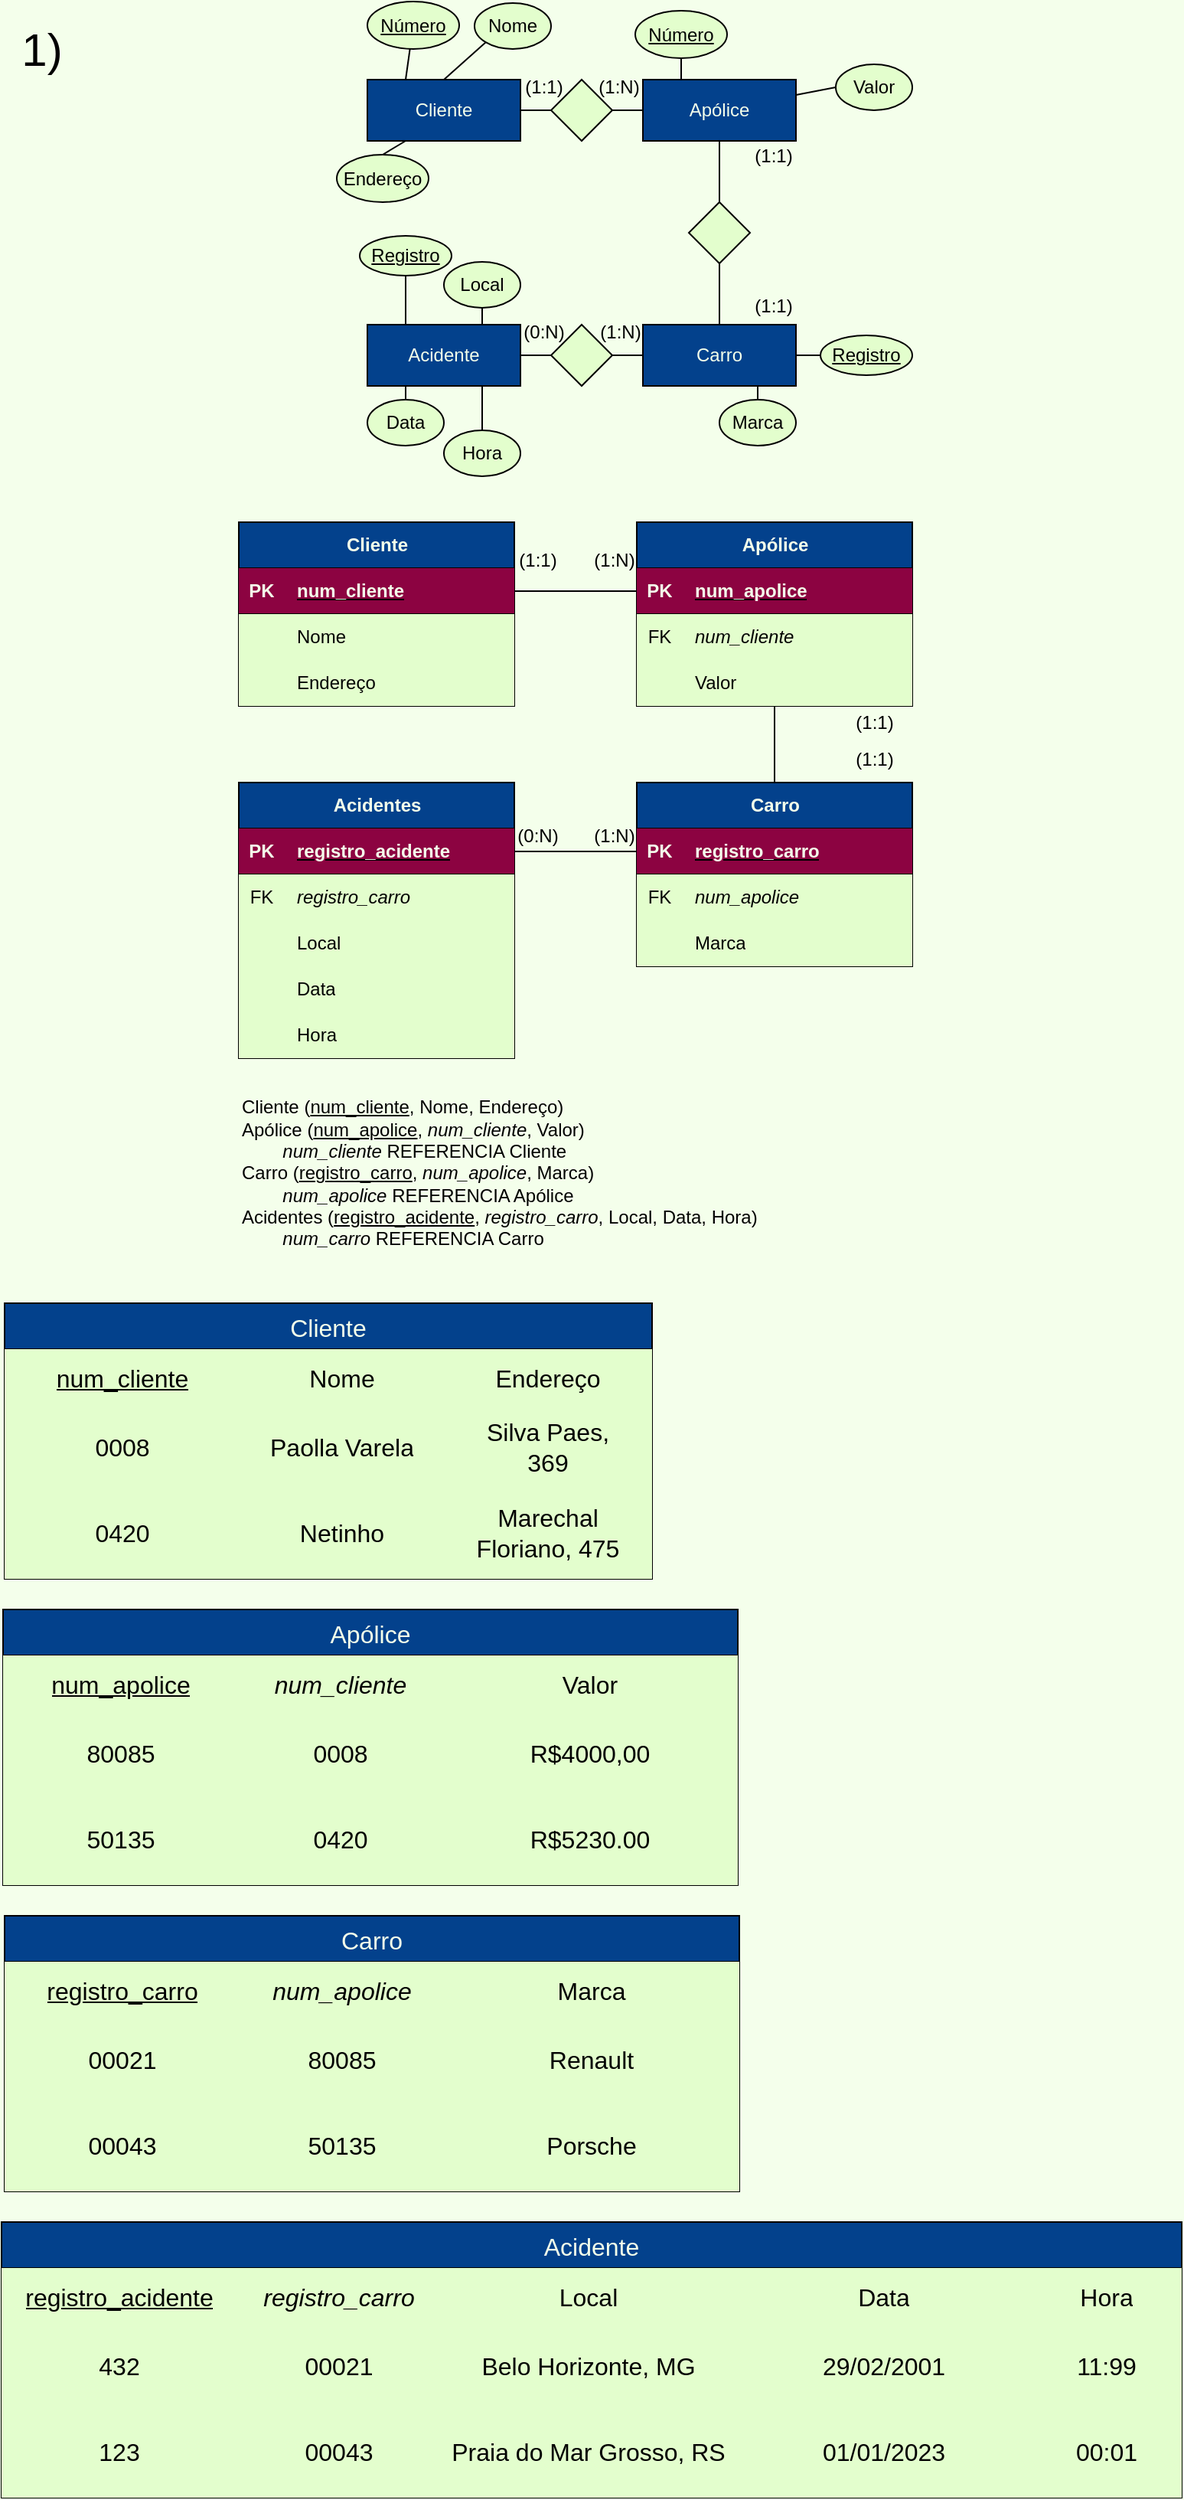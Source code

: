 <mxfile version="21.3.8" type="github" pages="2">
  <diagram name="Página-1" id="qMufFm1s8ViJ3Arri04z">
    <mxGraphModel dx="954" dy="566" grid="1" gridSize="10" guides="1" tooltips="1" connect="1" arrows="1" fold="1" page="1" pageScale="1" pageWidth="827" pageHeight="1169" background="#f4ffeb" math="0" shadow="0">
      <root>
        <mxCell id="0" />
        <mxCell id="1" parent="0" />
        <mxCell id="RQ7MHASQD_3gVbupuhmT-15" value="&lt;font color=&quot;#f4ffeb&quot;&gt;Carro&lt;/font&gt;" style="shape=table;startSize=30;container=1;collapsible=1;childLayout=tableLayout;fixedRows=1;rowLines=0;fontStyle=1;align=center;resizeLast=1;html=1;fillColor=#03418c;" parent="1" vertex="1">
          <mxGeometry x="454" y="540" width="180" height="120" as="geometry">
            <mxRectangle x="250" y="180" width="70" height="30" as="alternateBounds" />
          </mxGeometry>
        </mxCell>
        <mxCell id="RQ7MHASQD_3gVbupuhmT-16" value="" style="shape=tableRow;horizontal=0;startSize=0;swimlaneHead=0;swimlaneBody=0;fillColor=#8C0341;collapsible=0;dropTarget=0;points=[[0,0.5],[1,0.5]];portConstraint=eastwest;top=0;left=0;right=0;bottom=1;" parent="RQ7MHASQD_3gVbupuhmT-15" vertex="1">
          <mxGeometry y="30" width="180" height="30" as="geometry" />
        </mxCell>
        <mxCell id="RQ7MHASQD_3gVbupuhmT-17" value="&lt;font color=&quot;#f4ffeb&quot;&gt;PK&lt;/font&gt;" style="shape=partialRectangle;connectable=0;fillColor=none;top=0;left=0;bottom=0;right=0;fontStyle=1;overflow=hidden;whiteSpace=wrap;html=1;strokeColor=#F4FFEB;" parent="RQ7MHASQD_3gVbupuhmT-16" vertex="1">
          <mxGeometry width="30" height="30" as="geometry">
            <mxRectangle width="30" height="30" as="alternateBounds" />
          </mxGeometry>
        </mxCell>
        <mxCell id="RQ7MHASQD_3gVbupuhmT-18" value="&lt;font color=&quot;#f4ffeb&quot;&gt;registro_carro&lt;/font&gt;" style="shape=partialRectangle;connectable=0;fillColor=none;top=0;left=0;bottom=0;right=0;align=left;spacingLeft=6;fontStyle=5;overflow=hidden;whiteSpace=wrap;html=1;" parent="RQ7MHASQD_3gVbupuhmT-16" vertex="1">
          <mxGeometry x="30" width="150" height="30" as="geometry">
            <mxRectangle width="150" height="30" as="alternateBounds" />
          </mxGeometry>
        </mxCell>
        <mxCell id="RQ7MHASQD_3gVbupuhmT-19" value="" style="shape=tableRow;horizontal=0;startSize=0;swimlaneHead=0;swimlaneBody=0;fillColor=none;collapsible=0;dropTarget=0;points=[[0,0.5],[1,0.5]];portConstraint=eastwest;top=0;left=0;right=0;bottom=0;" parent="RQ7MHASQD_3gVbupuhmT-15" vertex="1">
          <mxGeometry y="60" width="180" height="30" as="geometry" />
        </mxCell>
        <mxCell id="RQ7MHASQD_3gVbupuhmT-20" value="FK" style="shape=partialRectangle;connectable=0;fillColor=#e3fecd;top=0;left=0;bottom=0;right=0;editable=1;overflow=hidden;whiteSpace=wrap;html=1;" parent="RQ7MHASQD_3gVbupuhmT-19" vertex="1">
          <mxGeometry width="30" height="30" as="geometry">
            <mxRectangle width="30" height="30" as="alternateBounds" />
          </mxGeometry>
        </mxCell>
        <mxCell id="RQ7MHASQD_3gVbupuhmT-21" value="&lt;i&gt;num_apolice&lt;/i&gt;" style="shape=partialRectangle;connectable=0;fillColor=#e3fecd;top=0;left=0;bottom=0;right=0;align=left;spacingLeft=6;overflow=hidden;whiteSpace=wrap;html=1;" parent="RQ7MHASQD_3gVbupuhmT-19" vertex="1">
          <mxGeometry x="30" width="150" height="30" as="geometry">
            <mxRectangle width="150" height="30" as="alternateBounds" />
          </mxGeometry>
        </mxCell>
        <mxCell id="wOi4fTcFs_wXA72OmvPz-135" value="" style="shape=tableRow;horizontal=0;startSize=0;swimlaneHead=0;swimlaneBody=0;fillColor=none;collapsible=0;dropTarget=0;points=[[0,0.5],[1,0.5]];portConstraint=eastwest;top=0;left=0;right=0;bottom=0;" parent="RQ7MHASQD_3gVbupuhmT-15" vertex="1">
          <mxGeometry y="90" width="180" height="30" as="geometry" />
        </mxCell>
        <mxCell id="wOi4fTcFs_wXA72OmvPz-136" value="" style="shape=partialRectangle;connectable=0;fillColor=#e3fecd;top=0;left=0;bottom=0;right=0;editable=1;overflow=hidden;whiteSpace=wrap;html=1;" parent="wOi4fTcFs_wXA72OmvPz-135" vertex="1">
          <mxGeometry width="30" height="30" as="geometry">
            <mxRectangle width="30" height="30" as="alternateBounds" />
          </mxGeometry>
        </mxCell>
        <mxCell id="wOi4fTcFs_wXA72OmvPz-137" value="Marca" style="shape=partialRectangle;connectable=0;fillColor=#e3fecd;top=0;left=0;bottom=0;right=0;align=left;spacingLeft=6;overflow=hidden;whiteSpace=wrap;html=1;" parent="wOi4fTcFs_wXA72OmvPz-135" vertex="1">
          <mxGeometry x="30" width="150" height="30" as="geometry">
            <mxRectangle width="150" height="30" as="alternateBounds" />
          </mxGeometry>
        </mxCell>
        <mxCell id="wOi4fTcFs_wXA72OmvPz-15" value="&lt;font color=&quot;#f4ffeb&quot;&gt;Acidentes&lt;/font&gt;" style="shape=table;startSize=30;container=1;collapsible=1;childLayout=tableLayout;fixedRows=1;rowLines=0;fontStyle=1;align=center;resizeLast=1;html=1;fillColor=#03418C;" parent="1" vertex="1">
          <mxGeometry x="194" y="540" width="180" height="180" as="geometry">
            <mxRectangle x="194" y="540" width="70" height="30" as="alternateBounds" />
          </mxGeometry>
        </mxCell>
        <mxCell id="wOi4fTcFs_wXA72OmvPz-16" value="" style="shape=tableRow;horizontal=0;startSize=0;swimlaneHead=0;swimlaneBody=0;fillColor=#8C0341;collapsible=0;dropTarget=0;points=[[0,0.5],[1,0.5]];portConstraint=eastwest;top=0;left=0;right=0;bottom=1;" parent="wOi4fTcFs_wXA72OmvPz-15" vertex="1">
          <mxGeometry y="30" width="180" height="30" as="geometry" />
        </mxCell>
        <mxCell id="wOi4fTcFs_wXA72OmvPz-17" value="&lt;font color=&quot;#f4ffeb&quot;&gt;PK&lt;/font&gt;" style="shape=partialRectangle;connectable=0;fillColor=none;top=0;left=0;bottom=0;right=0;fontStyle=1;overflow=hidden;whiteSpace=wrap;html=1;strokeColor=#F4FFEB;" parent="wOi4fTcFs_wXA72OmvPz-16" vertex="1">
          <mxGeometry width="30" height="30" as="geometry">
            <mxRectangle width="30" height="30" as="alternateBounds" />
          </mxGeometry>
        </mxCell>
        <mxCell id="wOi4fTcFs_wXA72OmvPz-18" value="&lt;font color=&quot;#f4ffeb&quot;&gt;registro_acidente&lt;/font&gt;" style="shape=partialRectangle;connectable=0;fillColor=none;top=0;left=0;bottom=0;right=0;align=left;spacingLeft=6;fontStyle=5;overflow=hidden;whiteSpace=wrap;html=1;" parent="wOi4fTcFs_wXA72OmvPz-16" vertex="1">
          <mxGeometry x="30" width="150" height="30" as="geometry">
            <mxRectangle width="150" height="30" as="alternateBounds" />
          </mxGeometry>
        </mxCell>
        <mxCell id="wOi4fTcFs_wXA72OmvPz-131" value="" style="shape=tableRow;horizontal=0;startSize=0;swimlaneHead=0;swimlaneBody=0;fillColor=none;collapsible=0;dropTarget=0;points=[[0,0.5],[1,0.5]];portConstraint=eastwest;top=0;left=0;right=0;bottom=0;" parent="wOi4fTcFs_wXA72OmvPz-15" vertex="1">
          <mxGeometry y="60" width="180" height="30" as="geometry" />
        </mxCell>
        <mxCell id="wOi4fTcFs_wXA72OmvPz-132" value="FK" style="shape=partialRectangle;connectable=0;fillColor=#e3fecd;top=0;left=0;bottom=0;right=0;editable=1;overflow=hidden;whiteSpace=wrap;html=1;" parent="wOi4fTcFs_wXA72OmvPz-131" vertex="1">
          <mxGeometry width="30" height="30" as="geometry">
            <mxRectangle width="30" height="30" as="alternateBounds" />
          </mxGeometry>
        </mxCell>
        <mxCell id="wOi4fTcFs_wXA72OmvPz-133" value="&lt;i&gt;registro_carro&lt;/i&gt;" style="shape=partialRectangle;connectable=0;fillColor=#e3fecd;top=0;left=0;bottom=0;right=0;align=left;spacingLeft=6;overflow=hidden;whiteSpace=wrap;html=1;" parent="wOi4fTcFs_wXA72OmvPz-131" vertex="1">
          <mxGeometry x="30" width="150" height="30" as="geometry">
            <mxRectangle width="150" height="30" as="alternateBounds" />
          </mxGeometry>
        </mxCell>
        <mxCell id="wOi4fTcFs_wXA72OmvPz-122" value="" style="shape=tableRow;horizontal=0;startSize=0;swimlaneHead=0;swimlaneBody=0;fillColor=none;collapsible=0;dropTarget=0;points=[[0,0.5],[1,0.5]];portConstraint=eastwest;top=0;left=0;right=0;bottom=0;" parent="wOi4fTcFs_wXA72OmvPz-15" vertex="1">
          <mxGeometry y="90" width="180" height="30" as="geometry" />
        </mxCell>
        <mxCell id="wOi4fTcFs_wXA72OmvPz-123" value="" style="shape=partialRectangle;connectable=0;fillColor=#E3FECD;top=0;left=0;bottom=0;right=0;editable=1;overflow=hidden;whiteSpace=wrap;html=1;" parent="wOi4fTcFs_wXA72OmvPz-122" vertex="1">
          <mxGeometry width="30" height="30" as="geometry">
            <mxRectangle width="30" height="30" as="alternateBounds" />
          </mxGeometry>
        </mxCell>
        <mxCell id="wOi4fTcFs_wXA72OmvPz-124" value="Local" style="shape=partialRectangle;connectable=0;fillColor=#e3fecd;top=0;left=0;bottom=0;right=0;align=left;spacingLeft=6;overflow=hidden;whiteSpace=wrap;html=1;" parent="wOi4fTcFs_wXA72OmvPz-122" vertex="1">
          <mxGeometry x="30" width="150" height="30" as="geometry">
            <mxRectangle width="150" height="30" as="alternateBounds" />
          </mxGeometry>
        </mxCell>
        <mxCell id="wOi4fTcFs_wXA72OmvPz-125" value="" style="shape=tableRow;horizontal=0;startSize=0;swimlaneHead=0;swimlaneBody=0;fillColor=none;collapsible=0;dropTarget=0;points=[[0,0.5],[1,0.5]];portConstraint=eastwest;top=0;left=0;right=0;bottom=0;" parent="wOi4fTcFs_wXA72OmvPz-15" vertex="1">
          <mxGeometry y="120" width="180" height="30" as="geometry" />
        </mxCell>
        <mxCell id="wOi4fTcFs_wXA72OmvPz-126" value="" style="shape=partialRectangle;connectable=0;fillColor=#e3fecd;top=0;left=0;bottom=0;right=0;editable=1;overflow=hidden;whiteSpace=wrap;html=1;" parent="wOi4fTcFs_wXA72OmvPz-125" vertex="1">
          <mxGeometry width="30" height="30" as="geometry">
            <mxRectangle width="30" height="30" as="alternateBounds" />
          </mxGeometry>
        </mxCell>
        <mxCell id="wOi4fTcFs_wXA72OmvPz-127" value="Data" style="shape=partialRectangle;connectable=0;fillColor=#e3fecd;top=0;left=0;bottom=0;right=0;align=left;spacingLeft=6;overflow=hidden;whiteSpace=wrap;html=1;" parent="wOi4fTcFs_wXA72OmvPz-125" vertex="1">
          <mxGeometry x="30" width="150" height="30" as="geometry">
            <mxRectangle width="150" height="30" as="alternateBounds" />
          </mxGeometry>
        </mxCell>
        <mxCell id="wOi4fTcFs_wXA72OmvPz-19" value="" style="shape=tableRow;horizontal=0;startSize=0;swimlaneHead=0;swimlaneBody=0;fillColor=none;collapsible=0;dropTarget=0;points=[[0,0.5],[1,0.5]];portConstraint=eastwest;top=0;left=0;right=0;bottom=0;" parent="wOi4fTcFs_wXA72OmvPz-15" vertex="1">
          <mxGeometry y="150" width="180" height="30" as="geometry" />
        </mxCell>
        <mxCell id="wOi4fTcFs_wXA72OmvPz-20" value="" style="shape=partialRectangle;connectable=0;fillColor=#e3fecd;top=0;left=0;bottom=0;right=0;editable=1;overflow=hidden;whiteSpace=wrap;html=1;" parent="wOi4fTcFs_wXA72OmvPz-19" vertex="1">
          <mxGeometry width="30" height="30" as="geometry">
            <mxRectangle width="30" height="30" as="alternateBounds" />
          </mxGeometry>
        </mxCell>
        <mxCell id="wOi4fTcFs_wXA72OmvPz-21" value="Hora" style="shape=partialRectangle;connectable=0;fillColor=#e3fecd;top=0;left=0;bottom=0;right=0;align=left;spacingLeft=6;overflow=hidden;whiteSpace=wrap;html=1;" parent="wOi4fTcFs_wXA72OmvPz-19" vertex="1">
          <mxGeometry x="30" width="150" height="30" as="geometry">
            <mxRectangle width="150" height="30" as="alternateBounds" />
          </mxGeometry>
        </mxCell>
        <mxCell id="wOi4fTcFs_wXA72OmvPz-22" value="&lt;font color=&quot;#f4ffeb&quot;&gt;Apólice&lt;/font&gt;" style="shape=table;startSize=30;container=1;collapsible=1;childLayout=tableLayout;fixedRows=1;rowLines=0;fontStyle=1;align=center;resizeLast=1;html=1;fillColor=#03418C;" parent="1" vertex="1">
          <mxGeometry x="454" y="370" width="180" height="120" as="geometry">
            <mxRectangle x="250" y="180" width="70" height="30" as="alternateBounds" />
          </mxGeometry>
        </mxCell>
        <mxCell id="wOi4fTcFs_wXA72OmvPz-23" value="" style="shape=tableRow;horizontal=0;startSize=0;swimlaneHead=0;swimlaneBody=0;fillColor=#8C0341;collapsible=0;dropTarget=0;points=[[0,0.5],[1,0.5]];portConstraint=eastwest;top=0;left=0;right=0;bottom=1;" parent="wOi4fTcFs_wXA72OmvPz-22" vertex="1">
          <mxGeometry y="30" width="180" height="30" as="geometry" />
        </mxCell>
        <mxCell id="wOi4fTcFs_wXA72OmvPz-24" value="&lt;font color=&quot;#f4ffeb&quot;&gt;PK&lt;/font&gt;" style="shape=partialRectangle;connectable=0;fillColor=none;top=0;left=0;bottom=0;right=0;fontStyle=1;overflow=hidden;whiteSpace=wrap;html=1;strokeColor=#F4FFEB;" parent="wOi4fTcFs_wXA72OmvPz-23" vertex="1">
          <mxGeometry width="30" height="30" as="geometry">
            <mxRectangle width="30" height="30" as="alternateBounds" />
          </mxGeometry>
        </mxCell>
        <mxCell id="wOi4fTcFs_wXA72OmvPz-25" value="&lt;font color=&quot;#f4ffeb&quot;&gt;num_apolice&lt;/font&gt;" style="shape=partialRectangle;connectable=0;fillColor=none;top=0;left=0;bottom=0;right=0;align=left;spacingLeft=6;fontStyle=5;overflow=hidden;whiteSpace=wrap;html=1;" parent="wOi4fTcFs_wXA72OmvPz-23" vertex="1">
          <mxGeometry x="30" width="150" height="30" as="geometry">
            <mxRectangle width="150" height="30" as="alternateBounds" />
          </mxGeometry>
        </mxCell>
        <mxCell id="wOi4fTcFs_wXA72OmvPz-26" value="" style="shape=tableRow;horizontal=0;startSize=0;swimlaneHead=0;swimlaneBody=0;fillColor=none;collapsible=0;dropTarget=0;points=[[0,0.5],[1,0.5]];portConstraint=eastwest;top=0;left=0;right=0;bottom=0;" parent="wOi4fTcFs_wXA72OmvPz-22" vertex="1">
          <mxGeometry y="60" width="180" height="30" as="geometry" />
        </mxCell>
        <mxCell id="wOi4fTcFs_wXA72OmvPz-27" value="FK" style="shape=partialRectangle;connectable=0;fillColor=#e3fecd;top=0;left=0;bottom=0;right=0;editable=1;overflow=hidden;whiteSpace=wrap;html=1;" parent="wOi4fTcFs_wXA72OmvPz-26" vertex="1">
          <mxGeometry width="30" height="30" as="geometry">
            <mxRectangle width="30" height="30" as="alternateBounds" />
          </mxGeometry>
        </mxCell>
        <mxCell id="wOi4fTcFs_wXA72OmvPz-28" value="&lt;i&gt;num_cliente&lt;/i&gt;" style="shape=partialRectangle;connectable=0;fillColor=#e3fecd;top=0;left=0;bottom=0;right=0;align=left;spacingLeft=6;overflow=hidden;whiteSpace=wrap;html=1;" parent="wOi4fTcFs_wXA72OmvPz-26" vertex="1">
          <mxGeometry x="30" width="150" height="30" as="geometry">
            <mxRectangle width="150" height="30" as="alternateBounds" />
          </mxGeometry>
        </mxCell>
        <mxCell id="wOi4fTcFs_wXA72OmvPz-138" value="" style="shape=tableRow;horizontal=0;startSize=0;swimlaneHead=0;swimlaneBody=0;fillColor=none;collapsible=0;dropTarget=0;points=[[0,0.5],[1,0.5]];portConstraint=eastwest;top=0;left=0;right=0;bottom=0;" parent="wOi4fTcFs_wXA72OmvPz-22" vertex="1">
          <mxGeometry y="90" width="180" height="30" as="geometry" />
        </mxCell>
        <mxCell id="wOi4fTcFs_wXA72OmvPz-139" value="" style="shape=partialRectangle;connectable=0;fillColor=#e3fecd;top=0;left=0;bottom=0;right=0;editable=1;overflow=hidden;whiteSpace=wrap;html=1;" parent="wOi4fTcFs_wXA72OmvPz-138" vertex="1">
          <mxGeometry width="30" height="30" as="geometry">
            <mxRectangle width="30" height="30" as="alternateBounds" />
          </mxGeometry>
        </mxCell>
        <mxCell id="wOi4fTcFs_wXA72OmvPz-140" value="Valor" style="shape=partialRectangle;connectable=0;fillColor=#e3fecd;top=0;left=0;bottom=0;right=0;align=left;spacingLeft=6;overflow=hidden;whiteSpace=wrap;html=1;" parent="wOi4fTcFs_wXA72OmvPz-138" vertex="1">
          <mxGeometry x="30" width="150" height="30" as="geometry">
            <mxRectangle width="150" height="30" as="alternateBounds" />
          </mxGeometry>
        </mxCell>
        <mxCell id="wOi4fTcFs_wXA72OmvPz-29" value="&lt;font color=&quot;#f4ffeb&quot;&gt;Cliente&lt;/font&gt;" style="shape=table;startSize=30;container=1;collapsible=1;childLayout=tableLayout;fixedRows=1;rowLines=0;fontStyle=1;align=center;resizeLast=1;html=1;fillColor=#03418c;" parent="1" vertex="1">
          <mxGeometry x="194" y="370" width="180" height="120" as="geometry">
            <mxRectangle x="250" y="180" width="70" height="30" as="alternateBounds" />
          </mxGeometry>
        </mxCell>
        <mxCell id="wOi4fTcFs_wXA72OmvPz-30" value="" style="shape=tableRow;horizontal=0;startSize=0;swimlaneHead=0;swimlaneBody=0;fillColor=#8C0341;collapsible=0;dropTarget=0;points=[[0,0.5],[1,0.5]];portConstraint=eastwest;top=0;left=0;right=0;bottom=1;" parent="wOi4fTcFs_wXA72OmvPz-29" vertex="1">
          <mxGeometry y="30" width="180" height="30" as="geometry" />
        </mxCell>
        <mxCell id="wOi4fTcFs_wXA72OmvPz-31" value="&lt;font color=&quot;#f4ffeb&quot;&gt;PK&lt;/font&gt;" style="shape=partialRectangle;connectable=0;fillColor=none;top=0;left=0;bottom=0;right=0;fontStyle=1;overflow=hidden;whiteSpace=wrap;html=1;strokeColor=#F4FFEB;" parent="wOi4fTcFs_wXA72OmvPz-30" vertex="1">
          <mxGeometry width="30" height="30" as="geometry">
            <mxRectangle width="30" height="30" as="alternateBounds" />
          </mxGeometry>
        </mxCell>
        <mxCell id="wOi4fTcFs_wXA72OmvPz-32" value="&lt;font color=&quot;#f4ffeb&quot;&gt;num_cliente&lt;/font&gt;" style="shape=partialRectangle;connectable=0;fillColor=none;top=0;left=0;bottom=0;right=0;align=left;spacingLeft=6;fontStyle=5;overflow=hidden;whiteSpace=wrap;html=1;" parent="wOi4fTcFs_wXA72OmvPz-30" vertex="1">
          <mxGeometry x="30" width="150" height="30" as="geometry">
            <mxRectangle width="150" height="30" as="alternateBounds" />
          </mxGeometry>
        </mxCell>
        <mxCell id="wOi4fTcFs_wXA72OmvPz-101" value="" style="shape=tableRow;horizontal=0;startSize=0;swimlaneHead=0;swimlaneBody=0;fillColor=none;collapsible=0;dropTarget=0;points=[[0,0.5],[1,0.5]];portConstraint=eastwest;top=0;left=0;right=0;bottom=0;" parent="wOi4fTcFs_wXA72OmvPz-29" vertex="1">
          <mxGeometry y="60" width="180" height="30" as="geometry" />
        </mxCell>
        <mxCell id="wOi4fTcFs_wXA72OmvPz-102" value="" style="shape=partialRectangle;connectable=0;fillColor=#e3fecd;top=0;left=0;bottom=0;right=0;editable=1;overflow=hidden;whiteSpace=wrap;html=1;" parent="wOi4fTcFs_wXA72OmvPz-101" vertex="1">
          <mxGeometry width="30" height="30" as="geometry">
            <mxRectangle width="30" height="30" as="alternateBounds" />
          </mxGeometry>
        </mxCell>
        <mxCell id="wOi4fTcFs_wXA72OmvPz-103" value="Nome&lt;span style=&quot;white-space: pre;&quot;&gt;&#x9;&lt;/span&gt;" style="shape=partialRectangle;connectable=0;fillColor=#e3fecd;top=0;left=0;bottom=0;right=0;align=left;spacingLeft=6;overflow=hidden;whiteSpace=wrap;html=1;" parent="wOi4fTcFs_wXA72OmvPz-101" vertex="1">
          <mxGeometry x="30" width="150" height="30" as="geometry">
            <mxRectangle width="150" height="30" as="alternateBounds" />
          </mxGeometry>
        </mxCell>
        <mxCell id="wOi4fTcFs_wXA72OmvPz-104" value="" style="shape=tableRow;horizontal=0;startSize=0;swimlaneHead=0;swimlaneBody=0;fillColor=none;collapsible=0;dropTarget=0;points=[[0,0.5],[1,0.5]];portConstraint=eastwest;top=0;left=0;right=0;bottom=0;" parent="wOi4fTcFs_wXA72OmvPz-29" vertex="1">
          <mxGeometry y="90" width="180" height="30" as="geometry" />
        </mxCell>
        <mxCell id="wOi4fTcFs_wXA72OmvPz-105" value="" style="shape=partialRectangle;connectable=0;fillColor=#e3fecd;top=0;left=0;bottom=0;right=0;editable=1;overflow=hidden;whiteSpace=wrap;html=1;" parent="wOi4fTcFs_wXA72OmvPz-104" vertex="1">
          <mxGeometry width="30" height="30" as="geometry">
            <mxRectangle width="30" height="30" as="alternateBounds" />
          </mxGeometry>
        </mxCell>
        <mxCell id="wOi4fTcFs_wXA72OmvPz-106" value="Endereço" style="shape=partialRectangle;connectable=0;fillColor=#e3fecd;top=0;left=0;bottom=0;right=0;align=left;spacingLeft=6;overflow=hidden;whiteSpace=wrap;html=1;" parent="wOi4fTcFs_wXA72OmvPz-104" vertex="1">
          <mxGeometry x="30" width="150" height="30" as="geometry">
            <mxRectangle width="150" height="30" as="alternateBounds" />
          </mxGeometry>
        </mxCell>
        <mxCell id="wOi4fTcFs_wXA72OmvPz-36" value="&lt;font color=&quot;#f4ffeb&quot;&gt;Cliente&lt;/font&gt;" style="whiteSpace=wrap;html=1;align=center;fillColor=#03418C;" parent="1" vertex="1">
          <mxGeometry x="278" y="81" width="100" height="40" as="geometry" />
        </mxCell>
        <mxCell id="wOi4fTcFs_wXA72OmvPz-37" value="&lt;font color=&quot;#f4ffeb&quot;&gt;Apólice&lt;/font&gt;" style="whiteSpace=wrap;html=1;align=center;fillColor=#03418C;" parent="1" vertex="1">
          <mxGeometry x="458" y="81" width="100" height="40" as="geometry" />
        </mxCell>
        <mxCell id="wOi4fTcFs_wXA72OmvPz-38" value="&lt;font color=&quot;#f4ffeb&quot;&gt;Carro&lt;/font&gt;" style="whiteSpace=wrap;html=1;align=center;fillColor=#03418C;" parent="1" vertex="1">
          <mxGeometry x="458" y="241" width="100" height="40" as="geometry" />
        </mxCell>
        <mxCell id="wOi4fTcFs_wXA72OmvPz-42" value="" style="endArrow=none;html=1;rounded=0;entryX=0;entryY=0.5;entryDx=0;entryDy=0;exitX=1;exitY=0.5;exitDx=0;exitDy=0;" parent="1" source="wOi4fTcFs_wXA72OmvPz-43" target="wOi4fTcFs_wXA72OmvPz-37" edge="1">
          <mxGeometry width="50" height="50" relative="1" as="geometry">
            <mxPoint x="428" y="151" as="sourcePoint" />
            <mxPoint x="478" y="101" as="targetPoint" />
          </mxGeometry>
        </mxCell>
        <mxCell id="wOi4fTcFs_wXA72OmvPz-43" value="" style="shape=rhombus;perimeter=rhombusPerimeter;whiteSpace=wrap;html=1;align=center;fillColor=#E3FECD;" parent="1" vertex="1">
          <mxGeometry x="398" y="81" width="40" height="40" as="geometry" />
        </mxCell>
        <mxCell id="wOi4fTcFs_wXA72OmvPz-46" value="" style="endArrow=none;html=1;rounded=0;entryX=0;entryY=0.5;entryDx=0;entryDy=0;exitX=1;exitY=0.5;exitDx=0;exitDy=0;" parent="1" source="wOi4fTcFs_wXA72OmvPz-36" target="wOi4fTcFs_wXA72OmvPz-43" edge="1">
          <mxGeometry width="50" height="50" relative="1" as="geometry">
            <mxPoint x="428" y="151" as="sourcePoint" />
            <mxPoint x="478" y="101" as="targetPoint" />
          </mxGeometry>
        </mxCell>
        <mxCell id="wOi4fTcFs_wXA72OmvPz-51" value="" style="shape=rhombus;perimeter=rhombusPerimeter;whiteSpace=wrap;html=1;align=center;fillColor=#E3FECD;" parent="1" vertex="1">
          <mxGeometry x="488" y="161" width="40" height="40" as="geometry" />
        </mxCell>
        <mxCell id="wOi4fTcFs_wXA72OmvPz-52" value="" style="endArrow=none;html=1;rounded=0;entryX=0.5;entryY=1;entryDx=0;entryDy=0;exitX=0.5;exitY=0;exitDx=0;exitDy=0;" parent="1" source="wOi4fTcFs_wXA72OmvPz-51" target="wOi4fTcFs_wXA72OmvPz-37" edge="1">
          <mxGeometry width="50" height="50" relative="1" as="geometry">
            <mxPoint x="428" y="231" as="sourcePoint" />
            <mxPoint x="478" y="181" as="targetPoint" />
          </mxGeometry>
        </mxCell>
        <mxCell id="wOi4fTcFs_wXA72OmvPz-53" value="" style="endArrow=none;html=1;rounded=0;entryX=0.5;entryY=0;entryDx=0;entryDy=0;exitX=0.5;exitY=1;exitDx=0;exitDy=0;" parent="1" source="wOi4fTcFs_wXA72OmvPz-51" target="wOi4fTcFs_wXA72OmvPz-38" edge="1">
          <mxGeometry width="50" height="50" relative="1" as="geometry">
            <mxPoint x="428" y="231" as="sourcePoint" />
            <mxPoint x="478" y="181" as="targetPoint" />
          </mxGeometry>
        </mxCell>
        <mxCell id="wOi4fTcFs_wXA72OmvPz-54" value="" style="endArrow=none;html=1;rounded=0;entryX=0;entryY=0.5;entryDx=0;entryDy=0;exitX=1;exitY=0.5;exitDx=0;exitDy=0;" parent="1" source="wOi4fTcFs_wXA72OmvPz-55" target="wOi4fTcFs_wXA72OmvPz-38" edge="1">
          <mxGeometry width="50" height="50" relative="1" as="geometry">
            <mxPoint x="418" y="311" as="sourcePoint" />
            <mxPoint x="458" y="271.0" as="targetPoint" />
          </mxGeometry>
        </mxCell>
        <mxCell id="wOi4fTcFs_wXA72OmvPz-55" value="" style="shape=rhombus;perimeter=rhombusPerimeter;whiteSpace=wrap;html=1;align=center;fillColor=#E3FECD;" parent="1" vertex="1">
          <mxGeometry x="398" y="241" width="40" height="40" as="geometry" />
        </mxCell>
        <mxCell id="wOi4fTcFs_wXA72OmvPz-56" value="" style="endArrow=none;html=1;rounded=0;entryX=0;entryY=0.5;entryDx=0;entryDy=0;exitX=1;exitY=0.5;exitDx=0;exitDy=0;" parent="1" source="wOi4fTcFs_wXA72OmvPz-57" target="wOi4fTcFs_wXA72OmvPz-55" edge="1">
          <mxGeometry width="50" height="50" relative="1" as="geometry">
            <mxPoint x="368" y="261" as="sourcePoint" />
            <mxPoint x="468" y="261" as="targetPoint" />
          </mxGeometry>
        </mxCell>
        <mxCell id="wOi4fTcFs_wXA72OmvPz-57" value="&lt;font color=&quot;#f4ffeb&quot;&gt;Acidente&lt;/font&gt;" style="whiteSpace=wrap;html=1;align=center;fillColor=#03418C;" parent="1" vertex="1">
          <mxGeometry x="278" y="241" width="100" height="40" as="geometry" />
        </mxCell>
        <mxCell id="wOi4fTcFs_wXA72OmvPz-58" value="(1:N)" style="text;html=1;align=center;verticalAlign=middle;resizable=0;points=[];autosize=1;strokeColor=none;fillColor=none;" parent="1" vertex="1">
          <mxGeometry x="417" y="71" width="50" height="30" as="geometry" />
        </mxCell>
        <mxCell id="wOi4fTcFs_wXA72OmvPz-59" value="(1:1)" style="text;html=1;align=center;verticalAlign=middle;resizable=0;points=[];autosize=1;strokeColor=none;fillColor=none;" parent="1" vertex="1">
          <mxGeometry x="368" y="71" width="50" height="30" as="geometry" />
        </mxCell>
        <mxCell id="wOi4fTcFs_wXA72OmvPz-60" value="(1:1)&lt;br&gt;" style="text;html=1;align=center;verticalAlign=middle;resizable=0;points=[];autosize=1;strokeColor=none;fillColor=none;" parent="1" vertex="1">
          <mxGeometry x="518" y="214" width="50" height="30" as="geometry" />
        </mxCell>
        <mxCell id="wOi4fTcFs_wXA72OmvPz-61" value="(1:1)&lt;br&gt;" style="text;html=1;align=center;verticalAlign=middle;resizable=0;points=[];autosize=1;strokeColor=none;fillColor=none;" parent="1" vertex="1">
          <mxGeometry x="518" y="116" width="50" height="30" as="geometry" />
        </mxCell>
        <mxCell id="wOi4fTcFs_wXA72OmvPz-62" value="(0:N)" style="text;html=1;align=center;verticalAlign=middle;resizable=0;points=[];autosize=1;strokeColor=none;fillColor=none;" parent="1" vertex="1">
          <mxGeometry x="368" y="231" width="50" height="30" as="geometry" />
        </mxCell>
        <mxCell id="wOi4fTcFs_wXA72OmvPz-63" value="(1:N)" style="text;html=1;align=center;verticalAlign=middle;resizable=0;points=[];autosize=1;strokeColor=none;fillColor=none;" parent="1" vertex="1">
          <mxGeometry x="418" y="231" width="50" height="30" as="geometry" />
        </mxCell>
        <mxCell id="wOi4fTcFs_wXA72OmvPz-65" value="Número" style="ellipse;whiteSpace=wrap;html=1;align=center;fontStyle=4;fillColor=#E3FECD;" parent="1" vertex="1">
          <mxGeometry x="278" y="30" width="60" height="31" as="geometry" />
        </mxCell>
        <mxCell id="wOi4fTcFs_wXA72OmvPz-66" value="" style="endArrow=none;html=1;rounded=0;exitX=0.25;exitY=0;exitDx=0;exitDy=0;" parent="1" source="wOi4fTcFs_wXA72OmvPz-36" target="wOi4fTcFs_wXA72OmvPz-65" edge="1">
          <mxGeometry width="50" height="50" relative="1" as="geometry">
            <mxPoint x="318" y="180" as="sourcePoint" />
            <mxPoint x="368" y="130" as="targetPoint" />
          </mxGeometry>
        </mxCell>
        <mxCell id="wOi4fTcFs_wXA72OmvPz-67" value="Nome" style="ellipse;whiteSpace=wrap;html=1;align=center;fillColor=#E3FECD;" parent="1" vertex="1">
          <mxGeometry x="348" y="31" width="50" height="30" as="geometry" />
        </mxCell>
        <mxCell id="wOi4fTcFs_wXA72OmvPz-68" value="" style="endArrow=none;html=1;rounded=0;entryX=0.5;entryY=0;entryDx=0;entryDy=0;exitX=0;exitY=1;exitDx=0;exitDy=0;" parent="1" source="wOi4fTcFs_wXA72OmvPz-67" target="wOi4fTcFs_wXA72OmvPz-36" edge="1">
          <mxGeometry width="50" height="50" relative="1" as="geometry">
            <mxPoint x="388" y="150" as="sourcePoint" />
            <mxPoint x="438" y="100" as="targetPoint" />
          </mxGeometry>
        </mxCell>
        <mxCell id="wOi4fTcFs_wXA72OmvPz-69" value="Endereço" style="ellipse;whiteSpace=wrap;html=1;align=center;fillColor=#E3FECD;" parent="1" vertex="1">
          <mxGeometry x="258" y="130" width="60" height="31" as="geometry" />
        </mxCell>
        <mxCell id="wOi4fTcFs_wXA72OmvPz-70" value="" style="endArrow=none;html=1;rounded=0;entryX=0.25;entryY=1;entryDx=0;entryDy=0;exitX=0.5;exitY=0;exitDx=0;exitDy=0;" parent="1" source="wOi4fTcFs_wXA72OmvPz-69" target="wOi4fTcFs_wXA72OmvPz-36" edge="1">
          <mxGeometry width="50" height="50" relative="1" as="geometry">
            <mxPoint x="318" y="186.5" as="sourcePoint" />
            <mxPoint x="368" y="136.5" as="targetPoint" />
          </mxGeometry>
        </mxCell>
        <mxCell id="wOi4fTcFs_wXA72OmvPz-71" value="Número" style="ellipse;whiteSpace=wrap;html=1;align=center;fontStyle=4;fillColor=#E3FECD;" parent="1" vertex="1">
          <mxGeometry x="453" y="36" width="60" height="31" as="geometry" />
        </mxCell>
        <mxCell id="wOi4fTcFs_wXA72OmvPz-72" value="" style="endArrow=none;html=1;rounded=0;entryX=0.25;entryY=0;entryDx=0;entryDy=0;exitX=0.5;exitY=1;exitDx=0;exitDy=0;" parent="1" source="wOi4fTcFs_wXA72OmvPz-71" target="wOi4fTcFs_wXA72OmvPz-37" edge="1">
          <mxGeometry width="50" height="50" relative="1" as="geometry">
            <mxPoint x="518" y="50" as="sourcePoint" />
            <mxPoint x="438" y="140" as="targetPoint" />
          </mxGeometry>
        </mxCell>
        <mxCell id="wOi4fTcFs_wXA72OmvPz-73" value="Valor" style="ellipse;whiteSpace=wrap;html=1;align=center;fillColor=#E3FECD;" parent="1" vertex="1">
          <mxGeometry x="584" y="71" width="50" height="30" as="geometry" />
        </mxCell>
        <mxCell id="wOi4fTcFs_wXA72OmvPz-74" value="" style="endArrow=none;html=1;rounded=0;entryX=0;entryY=0.5;entryDx=0;entryDy=0;exitX=1;exitY=0.25;exitDx=0;exitDy=0;" parent="1" source="wOi4fTcFs_wXA72OmvPz-37" target="wOi4fTcFs_wXA72OmvPz-73" edge="1">
          <mxGeometry width="50" height="50" relative="1" as="geometry">
            <mxPoint x="388" y="190" as="sourcePoint" />
            <mxPoint x="566.0" y="91.0" as="targetPoint" />
          </mxGeometry>
        </mxCell>
        <mxCell id="wOi4fTcFs_wXA72OmvPz-75" value="&lt;u&gt;Registro&lt;/u&gt;" style="ellipse;whiteSpace=wrap;html=1;align=center;fillColor=#E3FECD;" parent="1" vertex="1">
          <mxGeometry x="574" y="248" width="60" height="26" as="geometry" />
        </mxCell>
        <mxCell id="wOi4fTcFs_wXA72OmvPz-76" value="" style="endArrow=none;html=1;rounded=0;entryX=0;entryY=0.5;entryDx=0;entryDy=0;exitX=1;exitY=0.5;exitDx=0;exitDy=0;" parent="1" source="wOi4fTcFs_wXA72OmvPz-38" target="wOi4fTcFs_wXA72OmvPz-75" edge="1">
          <mxGeometry width="50" height="50" relative="1" as="geometry">
            <mxPoint x="458" y="240" as="sourcePoint" />
            <mxPoint x="568.0" y="263" as="targetPoint" />
          </mxGeometry>
        </mxCell>
        <mxCell id="wOi4fTcFs_wXA72OmvPz-77" value="Marca" style="ellipse;whiteSpace=wrap;html=1;align=center;fillColor=#E3FECD;" parent="1" vertex="1">
          <mxGeometry x="508" y="290" width="50" height="30" as="geometry" />
        </mxCell>
        <mxCell id="wOi4fTcFs_wXA72OmvPz-78" value="" style="endArrow=none;html=1;rounded=0;entryX=0.75;entryY=1;entryDx=0;entryDy=0;exitX=0.5;exitY=0;exitDx=0;exitDy=0;" parent="1" source="wOi4fTcFs_wXA72OmvPz-77" target="wOi4fTcFs_wXA72OmvPz-38" edge="1">
          <mxGeometry width="50" height="50" relative="1" as="geometry">
            <mxPoint x="458" y="270" as="sourcePoint" />
            <mxPoint x="508" y="220" as="targetPoint" />
          </mxGeometry>
        </mxCell>
        <mxCell id="wOi4fTcFs_wXA72OmvPz-80" value="Data" style="ellipse;whiteSpace=wrap;html=1;align=center;fillColor=#E3FECD;" parent="1" vertex="1">
          <mxGeometry x="278" y="290" width="50" height="30" as="geometry" />
        </mxCell>
        <mxCell id="wOi4fTcFs_wXA72OmvPz-81" value="" style="endArrow=none;html=1;rounded=0;entryX=0.25;entryY=1;entryDx=0;entryDy=0;exitX=0.5;exitY=0;exitDx=0;exitDy=0;" parent="1" source="wOi4fTcFs_wXA72OmvPz-80" target="wOi4fTcFs_wXA72OmvPz-57" edge="1">
          <mxGeometry width="50" height="50" relative="1" as="geometry">
            <mxPoint x="458" y="270" as="sourcePoint" />
            <mxPoint x="298" y="290" as="targetPoint" />
          </mxGeometry>
        </mxCell>
        <mxCell id="wOi4fTcFs_wXA72OmvPz-82" value="Hora" style="ellipse;whiteSpace=wrap;html=1;align=center;fillColor=#E3FECD;" parent="1" vertex="1">
          <mxGeometry x="328" y="310" width="50" height="30" as="geometry" />
        </mxCell>
        <mxCell id="wOi4fTcFs_wXA72OmvPz-83" value="" style="endArrow=none;html=1;rounded=0;entryX=0.75;entryY=1;entryDx=0;entryDy=0;exitX=0.5;exitY=0;exitDx=0;exitDy=0;" parent="1" source="wOi4fTcFs_wXA72OmvPz-82" target="wOi4fTcFs_wXA72OmvPz-57" edge="1">
          <mxGeometry width="50" height="50" relative="1" as="geometry">
            <mxPoint x="458" y="270" as="sourcePoint" />
            <mxPoint x="508" y="220" as="targetPoint" />
          </mxGeometry>
        </mxCell>
        <mxCell id="wOi4fTcFs_wXA72OmvPz-84" value="Local" style="ellipse;whiteSpace=wrap;html=1;align=center;fillColor=#E3FECD;" parent="1" vertex="1">
          <mxGeometry x="328" y="200" width="50" height="30" as="geometry" />
        </mxCell>
        <mxCell id="wOi4fTcFs_wXA72OmvPz-85" value="" style="endArrow=none;html=1;rounded=0;entryX=0.5;entryY=1;entryDx=0;entryDy=0;exitX=0.75;exitY=0;exitDx=0;exitDy=0;" parent="1" source="wOi4fTcFs_wXA72OmvPz-57" target="wOi4fTcFs_wXA72OmvPz-84" edge="1">
          <mxGeometry width="50" height="50" relative="1" as="geometry">
            <mxPoint x="458" y="270" as="sourcePoint" />
            <mxPoint x="508" y="220" as="targetPoint" />
          </mxGeometry>
        </mxCell>
        <mxCell id="wOi4fTcFs_wXA72OmvPz-86" value="&lt;u&gt;Registro&lt;/u&gt;" style="ellipse;whiteSpace=wrap;html=1;align=center;fillColor=#E3FECD;" parent="1" vertex="1">
          <mxGeometry x="273" y="183" width="60" height="26" as="geometry" />
        </mxCell>
        <mxCell id="wOi4fTcFs_wXA72OmvPz-87" value="" style="endArrow=none;html=1;rounded=0;entryX=0.5;entryY=1;entryDx=0;entryDy=0;exitX=0.25;exitY=0;exitDx=0;exitDy=0;" parent="1" source="wOi4fTcFs_wXA72OmvPz-57" target="wOi4fTcFs_wXA72OmvPz-86" edge="1">
          <mxGeometry width="50" height="50" relative="1" as="geometry">
            <mxPoint x="438" y="270" as="sourcePoint" />
            <mxPoint x="488" y="220" as="targetPoint" />
          </mxGeometry>
        </mxCell>
        <mxCell id="wOi4fTcFs_wXA72OmvPz-88" value="" style="endArrow=none;html=1;rounded=0;entryX=0;entryY=0.5;entryDx=0;entryDy=0;exitX=1;exitY=0.5;exitDx=0;exitDy=0;" parent="1" source="wOi4fTcFs_wXA72OmvPz-30" target="wOi4fTcFs_wXA72OmvPz-23" edge="1">
          <mxGeometry width="50" height="50" relative="1" as="geometry">
            <mxPoint x="454" y="510" as="sourcePoint" />
            <mxPoint x="504" y="460" as="targetPoint" />
          </mxGeometry>
        </mxCell>
        <mxCell id="wOi4fTcFs_wXA72OmvPz-89" value="" style="endArrow=none;html=1;rounded=0;entryX=0.5;entryY=1;entryDx=0;entryDy=0;exitX=0.5;exitY=0;exitDx=0;exitDy=0;" parent="1" source="RQ7MHASQD_3gVbupuhmT-15" target="wOi4fTcFs_wXA72OmvPz-22" edge="1">
          <mxGeometry width="50" height="50" relative="1" as="geometry">
            <mxPoint x="454" y="510" as="sourcePoint" />
            <mxPoint x="504" y="460" as="targetPoint" />
          </mxGeometry>
        </mxCell>
        <mxCell id="wOi4fTcFs_wXA72OmvPz-90" value="" style="endArrow=none;html=1;rounded=0;entryX=0;entryY=0.5;entryDx=0;entryDy=0;exitX=1;exitY=0.5;exitDx=0;exitDy=0;" parent="1" source="wOi4fTcFs_wXA72OmvPz-16" target="RQ7MHASQD_3gVbupuhmT-16" edge="1">
          <mxGeometry width="50" height="50" relative="1" as="geometry">
            <mxPoint x="454" y="510" as="sourcePoint" />
            <mxPoint x="504" y="460" as="targetPoint" />
          </mxGeometry>
        </mxCell>
        <mxCell id="wOi4fTcFs_wXA72OmvPz-91" value="(1:1)" style="text;html=1;align=center;verticalAlign=middle;resizable=0;points=[];autosize=1;strokeColor=none;fillColor=none;" parent="1" vertex="1">
          <mxGeometry x="364" y="380" width="50" height="30" as="geometry" />
        </mxCell>
        <mxCell id="wOi4fTcFs_wXA72OmvPz-92" value="(1:N)" style="text;html=1;align=center;verticalAlign=middle;resizable=0;points=[];autosize=1;strokeColor=none;fillColor=none;" parent="1" vertex="1">
          <mxGeometry x="414" y="380" width="50" height="30" as="geometry" />
        </mxCell>
        <mxCell id="wOi4fTcFs_wXA72OmvPz-93" value="(1:1)&lt;br&gt;" style="text;html=1;align=center;verticalAlign=middle;resizable=0;points=[];autosize=1;strokeColor=none;fillColor=none;" parent="1" vertex="1">
          <mxGeometry x="584" y="486" width="50" height="30" as="geometry" />
        </mxCell>
        <mxCell id="wOi4fTcFs_wXA72OmvPz-94" value="(1:1)&lt;br&gt;" style="text;html=1;align=center;verticalAlign=middle;resizable=0;points=[];autosize=1;strokeColor=none;fillColor=none;" parent="1" vertex="1">
          <mxGeometry x="584" y="510" width="50" height="30" as="geometry" />
        </mxCell>
        <mxCell id="wOi4fTcFs_wXA72OmvPz-95" value="(1:N)" style="text;html=1;align=center;verticalAlign=middle;resizable=0;points=[];autosize=1;strokeColor=none;fillColor=none;" parent="1" vertex="1">
          <mxGeometry x="414" y="560" width="50" height="30" as="geometry" />
        </mxCell>
        <mxCell id="wOi4fTcFs_wXA72OmvPz-96" value="(0:N)" style="text;html=1;align=center;verticalAlign=middle;resizable=0;points=[];autosize=1;strokeColor=none;fillColor=none;" parent="1" vertex="1">
          <mxGeometry x="364" y="560" width="50" height="30" as="geometry" />
        </mxCell>
        <mxCell id="wOi4fTcFs_wXA72OmvPz-128" value="Cliente (&lt;u&gt;num_cliente&lt;/u&gt;, Nome, Endereço)&lt;br&gt;Apólice (&lt;u&gt;num_apolice&lt;/u&gt;, &lt;i&gt;num_cliente&lt;/i&gt;,&amp;nbsp;Valor)&lt;br&gt;&lt;span style=&quot;white-space: pre;&quot;&gt;&#x9;&lt;/span&gt;&lt;i&gt;num_cliente &lt;/i&gt;REFERENCIA Cliente&lt;br&gt;Carro (&lt;u&gt;registro_carro&lt;/u&gt;, &lt;i&gt;num_apolice&lt;/i&gt;, Marca)&lt;br&gt;&lt;span style=&quot;white-space: pre;&quot;&gt;&#x9;&lt;/span&gt;&lt;i&gt;num_apolice &lt;/i&gt;REFERENCIA Apólice&lt;br&gt;Acidentes (&lt;u&gt;registro_acidente&lt;/u&gt;, &lt;i&gt;registro_carro&lt;/i&gt;, Local, Data, Hora)&lt;br&gt;&lt;div style=&quot;&quot;&gt;&lt;span style=&quot;white-space: pre;&quot;&gt;&#x9;&lt;/span&gt;&lt;i&gt;num_carro &lt;/i&gt;REFERENCIA Carro&lt;br&gt;&lt;/div&gt;" style="text;html=1;align=left;verticalAlign=middle;resizable=0;points=[];autosize=1;strokeColor=none;fillColor=none;" parent="1" vertex="1">
          <mxGeometry x="194" y="740" width="360" height="110" as="geometry" />
        </mxCell>
        <mxCell id="wOi4fTcFs_wXA72OmvPz-130" value="&lt;font style=&quot;font-size: 30px;&quot;&gt;1)&lt;/font&gt;" style="text;html=1;align=center;verticalAlign=middle;resizable=0;points=[];autosize=1;strokeColor=none;fillColor=none;" parent="1" vertex="1">
          <mxGeometry x="40" y="36" width="50" height="50" as="geometry" />
        </mxCell>
        <mxCell id="wOi4fTcFs_wXA72OmvPz-141" value="Cliente" style="shape=table;startSize=30;container=1;collapsible=0;childLayout=tableLayout;strokeColor=default;fontSize=16;fillColor=#03418C;fontColor=#F4FFEB;" parent="1" vertex="1">
          <mxGeometry x="41" y="880" width="423" height="180" as="geometry" />
        </mxCell>
        <mxCell id="wOi4fTcFs_wXA72OmvPz-142" value="" style="shape=tableRow;horizontal=0;startSize=0;swimlaneHead=0;swimlaneBody=0;strokeColor=inherit;top=0;left=0;bottom=0;right=0;collapsible=0;dropTarget=0;fillColor=none;points=[[0,0.5],[1,0.5]];portConstraint=eastwest;fontSize=16;" parent="wOi4fTcFs_wXA72OmvPz-141" vertex="1">
          <mxGeometry y="30" width="423" height="37" as="geometry" />
        </mxCell>
        <mxCell id="wOi4fTcFs_wXA72OmvPz-143" value="&lt;u&gt;num_cliente&lt;/u&gt;" style="shape=partialRectangle;html=1;whiteSpace=wrap;connectable=0;strokeColor=inherit;overflow=hidden;fillColor=#E3FECD;top=0;left=0;bottom=0;right=0;pointerEvents=1;fontSize=16;" parent="wOi4fTcFs_wXA72OmvPz-142" vertex="1">
          <mxGeometry width="154" height="37" as="geometry">
            <mxRectangle width="154" height="37" as="alternateBounds" />
          </mxGeometry>
        </mxCell>
        <mxCell id="wOi4fTcFs_wXA72OmvPz-144" value="Nome" style="shape=partialRectangle;html=1;whiteSpace=wrap;connectable=0;strokeColor=inherit;overflow=hidden;fillColor=#E3FECD;top=0;left=0;bottom=0;right=0;pointerEvents=1;fontSize=16;" parent="wOi4fTcFs_wXA72OmvPz-142" vertex="1">
          <mxGeometry x="154" width="133" height="37" as="geometry">
            <mxRectangle width="133" height="37" as="alternateBounds" />
          </mxGeometry>
        </mxCell>
        <mxCell id="wOi4fTcFs_wXA72OmvPz-145" value="Endereço" style="shape=partialRectangle;html=1;whiteSpace=wrap;connectable=0;strokeColor=inherit;overflow=hidden;fillColor=#E3FECD;top=0;left=0;bottom=0;right=0;pointerEvents=1;fontSize=16;" parent="wOi4fTcFs_wXA72OmvPz-142" vertex="1">
          <mxGeometry x="287" width="136" height="37" as="geometry">
            <mxRectangle width="136" height="37" as="alternateBounds" />
          </mxGeometry>
        </mxCell>
        <mxCell id="wOi4fTcFs_wXA72OmvPz-146" value="" style="shape=tableRow;horizontal=0;startSize=0;swimlaneHead=0;swimlaneBody=0;strokeColor=inherit;top=0;left=0;bottom=0;right=0;collapsible=0;dropTarget=0;fillColor=none;points=[[0,0.5],[1,0.5]];portConstraint=eastwest;fontSize=16;" parent="wOi4fTcFs_wXA72OmvPz-141" vertex="1">
          <mxGeometry y="67" width="423" height="53" as="geometry" />
        </mxCell>
        <mxCell id="wOi4fTcFs_wXA72OmvPz-147" value="0008" style="shape=partialRectangle;html=1;whiteSpace=wrap;connectable=0;strokeColor=inherit;overflow=hidden;fillColor=#E3FECD;top=0;left=0;bottom=0;right=0;pointerEvents=1;fontSize=16;" parent="wOi4fTcFs_wXA72OmvPz-146" vertex="1">
          <mxGeometry width="154" height="53" as="geometry">
            <mxRectangle width="154" height="53" as="alternateBounds" />
          </mxGeometry>
        </mxCell>
        <mxCell id="wOi4fTcFs_wXA72OmvPz-148" value="Paolla Varela" style="shape=partialRectangle;html=1;whiteSpace=wrap;connectable=0;strokeColor=inherit;overflow=hidden;fillColor=#E3FECD;top=0;left=0;bottom=0;right=0;pointerEvents=1;fontSize=16;" parent="wOi4fTcFs_wXA72OmvPz-146" vertex="1">
          <mxGeometry x="154" width="133" height="53" as="geometry">
            <mxRectangle width="133" height="53" as="alternateBounds" />
          </mxGeometry>
        </mxCell>
        <mxCell id="wOi4fTcFs_wXA72OmvPz-149" value="Silva Paes,&lt;br&gt;369" style="shape=partialRectangle;html=1;whiteSpace=wrap;connectable=0;strokeColor=inherit;overflow=hidden;fillColor=#E3FECD;top=0;left=0;bottom=0;right=0;pointerEvents=1;fontSize=16;" parent="wOi4fTcFs_wXA72OmvPz-146" vertex="1">
          <mxGeometry x="287" width="136" height="53" as="geometry">
            <mxRectangle width="136" height="53" as="alternateBounds" />
          </mxGeometry>
        </mxCell>
        <mxCell id="wOi4fTcFs_wXA72OmvPz-150" value="" style="shape=tableRow;horizontal=0;startSize=0;swimlaneHead=0;swimlaneBody=0;strokeColor=inherit;top=0;left=0;bottom=0;right=0;collapsible=0;dropTarget=0;fillColor=none;points=[[0,0.5],[1,0.5]];portConstraint=eastwest;fontSize=16;" parent="wOi4fTcFs_wXA72OmvPz-141" vertex="1">
          <mxGeometry y="120" width="423" height="60" as="geometry" />
        </mxCell>
        <mxCell id="wOi4fTcFs_wXA72OmvPz-151" value="0420" style="shape=partialRectangle;html=1;whiteSpace=wrap;connectable=0;strokeColor=inherit;overflow=hidden;fillColor=#E3FECD;top=0;left=0;bottom=0;right=0;pointerEvents=1;fontSize=16;" parent="wOi4fTcFs_wXA72OmvPz-150" vertex="1">
          <mxGeometry width="154" height="60" as="geometry">
            <mxRectangle width="154" height="60" as="alternateBounds" />
          </mxGeometry>
        </mxCell>
        <mxCell id="wOi4fTcFs_wXA72OmvPz-152" value="Netinho" style="shape=partialRectangle;html=1;whiteSpace=wrap;connectable=0;strokeColor=inherit;overflow=hidden;fillColor=#E3FECD;top=0;left=0;bottom=0;right=0;pointerEvents=1;fontSize=16;" parent="wOi4fTcFs_wXA72OmvPz-150" vertex="1">
          <mxGeometry x="154" width="133" height="60" as="geometry">
            <mxRectangle width="133" height="60" as="alternateBounds" />
          </mxGeometry>
        </mxCell>
        <mxCell id="wOi4fTcFs_wXA72OmvPz-153" value="Marechal Floriano,&amp;nbsp;475" style="shape=partialRectangle;html=1;whiteSpace=wrap;connectable=0;strokeColor=inherit;overflow=hidden;fillColor=#E3FECD;top=0;left=0;bottom=0;right=0;pointerEvents=1;fontSize=16;" parent="wOi4fTcFs_wXA72OmvPz-150" vertex="1">
          <mxGeometry x="287" width="136" height="60" as="geometry">
            <mxRectangle width="136" height="60" as="alternateBounds" />
          </mxGeometry>
        </mxCell>
        <mxCell id="wOi4fTcFs_wXA72OmvPz-156" value="Apólice" style="shape=table;startSize=30;container=1;collapsible=0;childLayout=tableLayout;strokeColor=default;fontSize=16;fillColor=#03418C;fontColor=#F4FFEB;" parent="1" vertex="1">
          <mxGeometry x="40" y="1080" width="480" height="180" as="geometry" />
        </mxCell>
        <mxCell id="wOi4fTcFs_wXA72OmvPz-157" value="" style="shape=tableRow;horizontal=0;startSize=0;swimlaneHead=0;swimlaneBody=0;strokeColor=inherit;top=0;left=0;bottom=0;right=0;collapsible=0;dropTarget=0;fillColor=none;points=[[0,0.5],[1,0.5]];portConstraint=eastwest;fontSize=16;" parent="wOi4fTcFs_wXA72OmvPz-156" vertex="1">
          <mxGeometry y="30" width="480" height="37" as="geometry" />
        </mxCell>
        <mxCell id="wOi4fTcFs_wXA72OmvPz-158" value="&lt;u&gt;num_apolice&lt;/u&gt;" style="shape=partialRectangle;html=1;whiteSpace=wrap;connectable=0;strokeColor=inherit;overflow=hidden;fillColor=#E3FECD;top=0;left=0;bottom=0;right=0;pointerEvents=1;fontSize=16;" parent="wOi4fTcFs_wXA72OmvPz-157" vertex="1">
          <mxGeometry width="154" height="37" as="geometry">
            <mxRectangle width="154" height="37" as="alternateBounds" />
          </mxGeometry>
        </mxCell>
        <mxCell id="wOi4fTcFs_wXA72OmvPz-159" value="&lt;i&gt;num_cliente&lt;/i&gt;" style="shape=partialRectangle;html=1;whiteSpace=wrap;connectable=0;strokeColor=inherit;overflow=hidden;fillColor=#E3FECD;top=0;left=0;bottom=0;right=0;pointerEvents=1;fontSize=16;" parent="wOi4fTcFs_wXA72OmvPz-157" vertex="1">
          <mxGeometry x="154" width="133" height="37" as="geometry">
            <mxRectangle width="133" height="37" as="alternateBounds" />
          </mxGeometry>
        </mxCell>
        <mxCell id="wOi4fTcFs_wXA72OmvPz-160" value="Valor" style="shape=partialRectangle;html=1;whiteSpace=wrap;connectable=0;strokeColor=inherit;overflow=hidden;fillColor=#E3FECD;top=0;left=0;bottom=0;right=0;pointerEvents=1;fontSize=16;" parent="wOi4fTcFs_wXA72OmvPz-157" vertex="1">
          <mxGeometry x="287" width="193" height="37" as="geometry">
            <mxRectangle width="193" height="37" as="alternateBounds" />
          </mxGeometry>
        </mxCell>
        <mxCell id="wOi4fTcFs_wXA72OmvPz-161" value="" style="shape=tableRow;horizontal=0;startSize=0;swimlaneHead=0;swimlaneBody=0;strokeColor=inherit;top=0;left=0;bottom=0;right=0;collapsible=0;dropTarget=0;fillColor=none;points=[[0,0.5],[1,0.5]];portConstraint=eastwest;fontSize=16;" parent="wOi4fTcFs_wXA72OmvPz-156" vertex="1">
          <mxGeometry y="67" width="480" height="53" as="geometry" />
        </mxCell>
        <mxCell id="wOi4fTcFs_wXA72OmvPz-162" value="80085" style="shape=partialRectangle;html=1;whiteSpace=wrap;connectable=0;strokeColor=inherit;overflow=hidden;fillColor=#E3FECD;top=0;left=0;bottom=0;right=0;pointerEvents=1;fontSize=16;" parent="wOi4fTcFs_wXA72OmvPz-161" vertex="1">
          <mxGeometry width="154" height="53" as="geometry">
            <mxRectangle width="154" height="53" as="alternateBounds" />
          </mxGeometry>
        </mxCell>
        <mxCell id="wOi4fTcFs_wXA72OmvPz-163" value="0008" style="shape=partialRectangle;html=1;whiteSpace=wrap;connectable=0;strokeColor=inherit;overflow=hidden;fillColor=#E3FECD;top=0;left=0;bottom=0;right=0;pointerEvents=1;fontSize=16;" parent="wOi4fTcFs_wXA72OmvPz-161" vertex="1">
          <mxGeometry x="154" width="133" height="53" as="geometry">
            <mxRectangle width="133" height="53" as="alternateBounds" />
          </mxGeometry>
        </mxCell>
        <mxCell id="wOi4fTcFs_wXA72OmvPz-164" value="R$4000,00" style="shape=partialRectangle;html=1;whiteSpace=wrap;connectable=0;strokeColor=inherit;overflow=hidden;fillColor=#E3FECD;top=0;left=0;bottom=0;right=0;pointerEvents=1;fontSize=16;" parent="wOi4fTcFs_wXA72OmvPz-161" vertex="1">
          <mxGeometry x="287" width="193" height="53" as="geometry">
            <mxRectangle width="193" height="53" as="alternateBounds" />
          </mxGeometry>
        </mxCell>
        <mxCell id="wOi4fTcFs_wXA72OmvPz-165" value="" style="shape=tableRow;horizontal=0;startSize=0;swimlaneHead=0;swimlaneBody=0;strokeColor=inherit;top=0;left=0;bottom=0;right=0;collapsible=0;dropTarget=0;fillColor=none;points=[[0,0.5],[1,0.5]];portConstraint=eastwest;fontSize=16;" parent="wOi4fTcFs_wXA72OmvPz-156" vertex="1">
          <mxGeometry y="120" width="480" height="60" as="geometry" />
        </mxCell>
        <mxCell id="wOi4fTcFs_wXA72OmvPz-166" value="50135" style="shape=partialRectangle;html=1;whiteSpace=wrap;connectable=0;strokeColor=inherit;overflow=hidden;fillColor=#E3FECD;top=0;left=0;bottom=0;right=0;pointerEvents=1;fontSize=16;" parent="wOi4fTcFs_wXA72OmvPz-165" vertex="1">
          <mxGeometry width="154" height="60" as="geometry">
            <mxRectangle width="154" height="60" as="alternateBounds" />
          </mxGeometry>
        </mxCell>
        <mxCell id="wOi4fTcFs_wXA72OmvPz-167" value="0420" style="shape=partialRectangle;html=1;whiteSpace=wrap;connectable=0;strokeColor=inherit;overflow=hidden;fillColor=#E3FECD;top=0;left=0;bottom=0;right=0;pointerEvents=1;fontSize=16;" parent="wOi4fTcFs_wXA72OmvPz-165" vertex="1">
          <mxGeometry x="154" width="133" height="60" as="geometry">
            <mxRectangle width="133" height="60" as="alternateBounds" />
          </mxGeometry>
        </mxCell>
        <mxCell id="wOi4fTcFs_wXA72OmvPz-168" value="R$5230.00" style="shape=partialRectangle;html=1;whiteSpace=wrap;connectable=0;strokeColor=inherit;overflow=hidden;fillColor=#E3FECD;top=0;left=0;bottom=0;right=0;pointerEvents=1;fontSize=16;" parent="wOi4fTcFs_wXA72OmvPz-165" vertex="1">
          <mxGeometry x="287" width="193" height="60" as="geometry">
            <mxRectangle width="193" height="60" as="alternateBounds" />
          </mxGeometry>
        </mxCell>
        <mxCell id="wOi4fTcFs_wXA72OmvPz-179" value="Carro" style="shape=table;startSize=30;container=1;collapsible=0;childLayout=tableLayout;strokeColor=default;fontSize=16;fillColor=#03418C;fontColor=#F4FFEB;" parent="1" vertex="1">
          <mxGeometry x="41" y="1280" width="480" height="180" as="geometry" />
        </mxCell>
        <mxCell id="wOi4fTcFs_wXA72OmvPz-180" value="" style="shape=tableRow;horizontal=0;startSize=0;swimlaneHead=0;swimlaneBody=0;strokeColor=inherit;top=0;left=0;bottom=0;right=0;collapsible=0;dropTarget=0;fillColor=none;points=[[0,0.5],[1,0.5]];portConstraint=eastwest;fontSize=16;" parent="wOi4fTcFs_wXA72OmvPz-179" vertex="1">
          <mxGeometry y="30" width="480" height="37" as="geometry" />
        </mxCell>
        <mxCell id="wOi4fTcFs_wXA72OmvPz-181" value="&lt;u&gt;registro_carro&lt;/u&gt;" style="shape=partialRectangle;html=1;whiteSpace=wrap;connectable=0;strokeColor=inherit;overflow=hidden;fillColor=#E3FECD;top=0;left=0;bottom=0;right=0;pointerEvents=1;fontSize=16;" parent="wOi4fTcFs_wXA72OmvPz-180" vertex="1">
          <mxGeometry width="154" height="37" as="geometry">
            <mxRectangle width="154" height="37" as="alternateBounds" />
          </mxGeometry>
        </mxCell>
        <mxCell id="wOi4fTcFs_wXA72OmvPz-182" value="&lt;i&gt;num_apolice&lt;/i&gt;" style="shape=partialRectangle;html=1;whiteSpace=wrap;connectable=0;strokeColor=inherit;overflow=hidden;fillColor=#E3FECD;top=0;left=0;bottom=0;right=0;pointerEvents=1;fontSize=16;" parent="wOi4fTcFs_wXA72OmvPz-180" vertex="1">
          <mxGeometry x="154" width="133" height="37" as="geometry">
            <mxRectangle width="133" height="37" as="alternateBounds" />
          </mxGeometry>
        </mxCell>
        <mxCell id="wOi4fTcFs_wXA72OmvPz-183" value="Marca" style="shape=partialRectangle;html=1;whiteSpace=wrap;connectable=0;strokeColor=inherit;overflow=hidden;fillColor=#E3FECD;top=0;left=0;bottom=0;right=0;pointerEvents=1;fontSize=16;" parent="wOi4fTcFs_wXA72OmvPz-180" vertex="1">
          <mxGeometry x="287" width="193" height="37" as="geometry">
            <mxRectangle width="193" height="37" as="alternateBounds" />
          </mxGeometry>
        </mxCell>
        <mxCell id="wOi4fTcFs_wXA72OmvPz-184" value="" style="shape=tableRow;horizontal=0;startSize=0;swimlaneHead=0;swimlaneBody=0;strokeColor=inherit;top=0;left=0;bottom=0;right=0;collapsible=0;dropTarget=0;fillColor=none;points=[[0,0.5],[1,0.5]];portConstraint=eastwest;fontSize=16;" parent="wOi4fTcFs_wXA72OmvPz-179" vertex="1">
          <mxGeometry y="67" width="480" height="53" as="geometry" />
        </mxCell>
        <mxCell id="wOi4fTcFs_wXA72OmvPz-185" value="00021" style="shape=partialRectangle;html=1;whiteSpace=wrap;connectable=0;strokeColor=inherit;overflow=hidden;fillColor=#E3FECD;top=0;left=0;bottom=0;right=0;pointerEvents=1;fontSize=16;" parent="wOi4fTcFs_wXA72OmvPz-184" vertex="1">
          <mxGeometry width="154" height="53" as="geometry">
            <mxRectangle width="154" height="53" as="alternateBounds" />
          </mxGeometry>
        </mxCell>
        <mxCell id="wOi4fTcFs_wXA72OmvPz-186" value="80085" style="shape=partialRectangle;html=1;whiteSpace=wrap;connectable=0;strokeColor=inherit;overflow=hidden;fillColor=#E3FECD;top=0;left=0;bottom=0;right=0;pointerEvents=1;fontSize=16;" parent="wOi4fTcFs_wXA72OmvPz-184" vertex="1">
          <mxGeometry x="154" width="133" height="53" as="geometry">
            <mxRectangle width="133" height="53" as="alternateBounds" />
          </mxGeometry>
        </mxCell>
        <mxCell id="wOi4fTcFs_wXA72OmvPz-187" value="Renault" style="shape=partialRectangle;html=1;whiteSpace=wrap;connectable=0;strokeColor=inherit;overflow=hidden;fillColor=#E3FECD;top=0;left=0;bottom=0;right=0;pointerEvents=1;fontSize=16;" parent="wOi4fTcFs_wXA72OmvPz-184" vertex="1">
          <mxGeometry x="287" width="193" height="53" as="geometry">
            <mxRectangle width="193" height="53" as="alternateBounds" />
          </mxGeometry>
        </mxCell>
        <mxCell id="wOi4fTcFs_wXA72OmvPz-188" value="" style="shape=tableRow;horizontal=0;startSize=0;swimlaneHead=0;swimlaneBody=0;strokeColor=inherit;top=0;left=0;bottom=0;right=0;collapsible=0;dropTarget=0;fillColor=none;points=[[0,0.5],[1,0.5]];portConstraint=eastwest;fontSize=16;" parent="wOi4fTcFs_wXA72OmvPz-179" vertex="1">
          <mxGeometry y="120" width="480" height="60" as="geometry" />
        </mxCell>
        <mxCell id="wOi4fTcFs_wXA72OmvPz-189" value="00043" style="shape=partialRectangle;html=1;whiteSpace=wrap;connectable=0;strokeColor=inherit;overflow=hidden;fillColor=#E3FECD;top=0;left=0;bottom=0;right=0;pointerEvents=1;fontSize=16;" parent="wOi4fTcFs_wXA72OmvPz-188" vertex="1">
          <mxGeometry width="154" height="60" as="geometry">
            <mxRectangle width="154" height="60" as="alternateBounds" />
          </mxGeometry>
        </mxCell>
        <mxCell id="wOi4fTcFs_wXA72OmvPz-190" value="50135" style="shape=partialRectangle;html=1;whiteSpace=wrap;connectable=0;strokeColor=inherit;overflow=hidden;fillColor=#E3FECD;top=0;left=0;bottom=0;right=0;pointerEvents=1;fontSize=16;" parent="wOi4fTcFs_wXA72OmvPz-188" vertex="1">
          <mxGeometry x="154" width="133" height="60" as="geometry">
            <mxRectangle width="133" height="60" as="alternateBounds" />
          </mxGeometry>
        </mxCell>
        <mxCell id="wOi4fTcFs_wXA72OmvPz-191" value="Porsche" style="shape=partialRectangle;html=1;whiteSpace=wrap;connectable=0;strokeColor=inherit;overflow=hidden;fillColor=#E3FECD;top=0;left=0;bottom=0;right=0;pointerEvents=1;fontSize=16;" parent="wOi4fTcFs_wXA72OmvPz-188" vertex="1">
          <mxGeometry x="287" width="193" height="60" as="geometry">
            <mxRectangle width="193" height="60" as="alternateBounds" />
          </mxGeometry>
        </mxCell>
        <mxCell id="wOi4fTcFs_wXA72OmvPz-192" value="Acidente" style="shape=table;startSize=30;container=1;collapsible=0;childLayout=tableLayout;strokeColor=default;fontSize=16;fillColor=#03418C;fontColor=#F4FFEB;" parent="1" vertex="1">
          <mxGeometry x="39" y="1480" width="771" height="180" as="geometry" />
        </mxCell>
        <mxCell id="wOi4fTcFs_wXA72OmvPz-193" value="" style="shape=tableRow;horizontal=0;startSize=0;swimlaneHead=0;swimlaneBody=0;strokeColor=inherit;top=0;left=0;bottom=0;right=0;collapsible=0;dropTarget=0;fillColor=none;points=[[0,0.5],[1,0.5]];portConstraint=eastwest;fontSize=16;" parent="wOi4fTcFs_wXA72OmvPz-192" vertex="1">
          <mxGeometry y="30" width="771" height="37" as="geometry" />
        </mxCell>
        <mxCell id="wOi4fTcFs_wXA72OmvPz-194" value="&lt;u&gt;registro_acidente&lt;/u&gt;" style="shape=partialRectangle;html=1;whiteSpace=wrap;connectable=0;strokeColor=inherit;overflow=hidden;fillColor=#E3FECD;top=0;left=0;bottom=0;right=0;pointerEvents=1;fontSize=16;" parent="wOi4fTcFs_wXA72OmvPz-193" vertex="1">
          <mxGeometry width="154" height="37" as="geometry">
            <mxRectangle width="154" height="37" as="alternateBounds" />
          </mxGeometry>
        </mxCell>
        <mxCell id="wOi4fTcFs_wXA72OmvPz-195" value="&lt;i&gt;registro_carro&lt;/i&gt;" style="shape=partialRectangle;html=1;whiteSpace=wrap;connectable=0;strokeColor=inherit;overflow=hidden;fillColor=#E3FECD;top=0;left=0;bottom=0;right=0;pointerEvents=1;fontSize=16;" parent="wOi4fTcFs_wXA72OmvPz-193" vertex="1">
          <mxGeometry x="154" width="133" height="37" as="geometry">
            <mxRectangle width="133" height="37" as="alternateBounds" />
          </mxGeometry>
        </mxCell>
        <mxCell id="wOi4fTcFs_wXA72OmvPz-196" value="Local" style="shape=partialRectangle;html=1;whiteSpace=wrap;connectable=0;strokeColor=inherit;overflow=hidden;fillColor=#E3FECD;top=0;left=0;bottom=0;right=0;pointerEvents=1;fontSize=16;" parent="wOi4fTcFs_wXA72OmvPz-193" vertex="1">
          <mxGeometry x="287" width="193" height="37" as="geometry">
            <mxRectangle width="193" height="37" as="alternateBounds" />
          </mxGeometry>
        </mxCell>
        <mxCell id="wOi4fTcFs_wXA72OmvPz-209" value="Data" style="shape=partialRectangle;html=1;whiteSpace=wrap;connectable=0;strokeColor=inherit;overflow=hidden;fillColor=#E3FECD;top=0;left=0;bottom=0;right=0;pointerEvents=1;fontSize=16;" parent="wOi4fTcFs_wXA72OmvPz-193" vertex="1">
          <mxGeometry x="480" width="193" height="37" as="geometry">
            <mxRectangle width="193" height="37" as="alternateBounds" />
          </mxGeometry>
        </mxCell>
        <mxCell id="wOi4fTcFs_wXA72OmvPz-212" value="Hora" style="shape=partialRectangle;html=1;whiteSpace=wrap;connectable=0;strokeColor=inherit;overflow=hidden;fillColor=#E3FECD;top=0;left=0;bottom=0;right=0;pointerEvents=1;fontSize=16;" parent="wOi4fTcFs_wXA72OmvPz-193" vertex="1">
          <mxGeometry x="673" width="98" height="37" as="geometry">
            <mxRectangle width="98" height="37" as="alternateBounds" />
          </mxGeometry>
        </mxCell>
        <mxCell id="wOi4fTcFs_wXA72OmvPz-197" value="" style="shape=tableRow;horizontal=0;startSize=0;swimlaneHead=0;swimlaneBody=0;strokeColor=inherit;top=0;left=0;bottom=0;right=0;collapsible=0;dropTarget=0;fillColor=none;points=[[0,0.5],[1,0.5]];portConstraint=eastwest;fontSize=16;" parent="wOi4fTcFs_wXA72OmvPz-192" vertex="1">
          <mxGeometry y="67" width="771" height="53" as="geometry" />
        </mxCell>
        <mxCell id="wOi4fTcFs_wXA72OmvPz-198" value="432" style="shape=partialRectangle;html=1;whiteSpace=wrap;connectable=0;strokeColor=inherit;overflow=hidden;fillColor=#E3FECD;top=0;left=0;bottom=0;right=0;pointerEvents=1;fontSize=16;" parent="wOi4fTcFs_wXA72OmvPz-197" vertex="1">
          <mxGeometry width="154" height="53" as="geometry">
            <mxRectangle width="154" height="53" as="alternateBounds" />
          </mxGeometry>
        </mxCell>
        <mxCell id="wOi4fTcFs_wXA72OmvPz-199" value="00021" style="shape=partialRectangle;html=1;whiteSpace=wrap;connectable=0;strokeColor=inherit;overflow=hidden;fillColor=#E3FECD;top=0;left=0;bottom=0;right=0;pointerEvents=1;fontSize=16;" parent="wOi4fTcFs_wXA72OmvPz-197" vertex="1">
          <mxGeometry x="154" width="133" height="53" as="geometry">
            <mxRectangle width="133" height="53" as="alternateBounds" />
          </mxGeometry>
        </mxCell>
        <mxCell id="wOi4fTcFs_wXA72OmvPz-200" value="Belo Horizonte, MG" style="shape=partialRectangle;html=1;whiteSpace=wrap;connectable=0;strokeColor=inherit;overflow=hidden;fillColor=#E3FECD;top=0;left=0;bottom=0;right=0;pointerEvents=1;fontSize=16;" parent="wOi4fTcFs_wXA72OmvPz-197" vertex="1">
          <mxGeometry x="287" width="193" height="53" as="geometry">
            <mxRectangle width="193" height="53" as="alternateBounds" />
          </mxGeometry>
        </mxCell>
        <mxCell id="wOi4fTcFs_wXA72OmvPz-210" value="29/02/2001" style="shape=partialRectangle;html=1;whiteSpace=wrap;connectable=0;strokeColor=inherit;overflow=hidden;fillColor=#E3FECD;top=0;left=0;bottom=0;right=0;pointerEvents=1;fontSize=16;" parent="wOi4fTcFs_wXA72OmvPz-197" vertex="1">
          <mxGeometry x="480" width="193" height="53" as="geometry">
            <mxRectangle width="193" height="53" as="alternateBounds" />
          </mxGeometry>
        </mxCell>
        <mxCell id="wOi4fTcFs_wXA72OmvPz-213" value="11:99" style="shape=partialRectangle;html=1;whiteSpace=wrap;connectable=0;strokeColor=inherit;overflow=hidden;fillColor=#E3FECD;top=0;left=0;bottom=0;right=0;pointerEvents=1;fontSize=16;" parent="wOi4fTcFs_wXA72OmvPz-197" vertex="1">
          <mxGeometry x="673" width="98" height="53" as="geometry">
            <mxRectangle width="98" height="53" as="alternateBounds" />
          </mxGeometry>
        </mxCell>
        <mxCell id="wOi4fTcFs_wXA72OmvPz-201" value="" style="shape=tableRow;horizontal=0;startSize=0;swimlaneHead=0;swimlaneBody=0;strokeColor=inherit;top=0;left=0;bottom=0;right=0;collapsible=0;dropTarget=0;fillColor=none;points=[[0,0.5],[1,0.5]];portConstraint=eastwest;fontSize=16;" parent="wOi4fTcFs_wXA72OmvPz-192" vertex="1">
          <mxGeometry y="120" width="771" height="60" as="geometry" />
        </mxCell>
        <mxCell id="wOi4fTcFs_wXA72OmvPz-202" value="123" style="shape=partialRectangle;html=1;whiteSpace=wrap;connectable=0;strokeColor=inherit;overflow=hidden;fillColor=#E3FECD;top=0;left=0;bottom=0;right=0;pointerEvents=1;fontSize=16;" parent="wOi4fTcFs_wXA72OmvPz-201" vertex="1">
          <mxGeometry width="154" height="60" as="geometry">
            <mxRectangle width="154" height="60" as="alternateBounds" />
          </mxGeometry>
        </mxCell>
        <mxCell id="wOi4fTcFs_wXA72OmvPz-203" value="00043" style="shape=partialRectangle;html=1;whiteSpace=wrap;connectable=0;strokeColor=inherit;overflow=hidden;fillColor=#E3FECD;top=0;left=0;bottom=0;right=0;pointerEvents=1;fontSize=16;" parent="wOi4fTcFs_wXA72OmvPz-201" vertex="1">
          <mxGeometry x="154" width="133" height="60" as="geometry">
            <mxRectangle width="133" height="60" as="alternateBounds" />
          </mxGeometry>
        </mxCell>
        <mxCell id="wOi4fTcFs_wXA72OmvPz-204" value="Praia do Mar Grosso, RS" style="shape=partialRectangle;html=1;whiteSpace=wrap;connectable=0;strokeColor=inherit;overflow=hidden;fillColor=#E3FECD;top=0;left=0;bottom=0;right=0;pointerEvents=1;fontSize=16;" parent="wOi4fTcFs_wXA72OmvPz-201" vertex="1">
          <mxGeometry x="287" width="193" height="60" as="geometry">
            <mxRectangle width="193" height="60" as="alternateBounds" />
          </mxGeometry>
        </mxCell>
        <mxCell id="wOi4fTcFs_wXA72OmvPz-211" value="01/01/2023" style="shape=partialRectangle;html=1;whiteSpace=wrap;connectable=0;strokeColor=inherit;overflow=hidden;fillColor=#E3FECD;top=0;left=0;bottom=0;right=0;pointerEvents=1;fontSize=16;" parent="wOi4fTcFs_wXA72OmvPz-201" vertex="1">
          <mxGeometry x="480" width="193" height="60" as="geometry">
            <mxRectangle width="193" height="60" as="alternateBounds" />
          </mxGeometry>
        </mxCell>
        <mxCell id="wOi4fTcFs_wXA72OmvPz-214" value="00:01" style="shape=partialRectangle;html=1;whiteSpace=wrap;connectable=0;strokeColor=inherit;overflow=hidden;fillColor=#E3FECD;top=0;left=0;bottom=0;right=0;pointerEvents=1;fontSize=16;" parent="wOi4fTcFs_wXA72OmvPz-201" vertex="1">
          <mxGeometry x="673" width="98" height="60" as="geometry">
            <mxRectangle width="98" height="60" as="alternateBounds" />
          </mxGeometry>
        </mxCell>
      </root>
    </mxGraphModel>
  </diagram>
  <diagram name="Página-2" id="ip1Dc91KapEmIX4zqooo">
    <mxGraphModel dx="1004" dy="596" grid="1" gridSize="10" guides="1" tooltips="1" connect="1" arrows="1" fold="1" page="1" pageScale="1" pageWidth="827" pageHeight="1169" background="#f4ffeb" math="0" shadow="0">
      <root>
        <mxCell id="C6nwDOXwRybCvv21OpTP-0" />
        <mxCell id="C6nwDOXwRybCvv21OpTP-1" parent="C6nwDOXwRybCvv21OpTP-0" />
        <mxCell id="C6nwDOXwRybCvv21OpTP-2" value="&lt;font color=&quot;#f4ffeb&quot;&gt;Peças&lt;/font&gt;" style="shape=table;startSize=30;container=1;collapsible=1;childLayout=tableLayout;fixedRows=1;rowLines=0;fontStyle=1;align=center;resizeLast=1;html=1;fillColor=#03418c;" vertex="1" parent="C6nwDOXwRybCvv21OpTP-1">
          <mxGeometry x="376" y="235" width="180" height="180" as="geometry">
            <mxRectangle x="250" y="180" width="70" height="30" as="alternateBounds" />
          </mxGeometry>
        </mxCell>
        <mxCell id="C6nwDOXwRybCvv21OpTP-3" value="" style="shape=tableRow;horizontal=0;startSize=0;swimlaneHead=0;swimlaneBody=0;fillColor=#8C0341;collapsible=0;dropTarget=0;points=[[0,0.5],[1,0.5]];portConstraint=eastwest;top=0;left=0;right=0;bottom=1;" vertex="1" parent="C6nwDOXwRybCvv21OpTP-2">
          <mxGeometry y="30" width="180" height="30" as="geometry" />
        </mxCell>
        <mxCell id="C6nwDOXwRybCvv21OpTP-4" value="&lt;font color=&quot;#f4ffeb&quot;&gt;PK&lt;/font&gt;" style="shape=partialRectangle;connectable=0;fillColor=none;top=0;left=0;bottom=0;right=0;fontStyle=1;overflow=hidden;whiteSpace=wrap;html=1;strokeColor=#F4FFEB;" vertex="1" parent="C6nwDOXwRybCvv21OpTP-3">
          <mxGeometry width="30" height="30" as="geometry">
            <mxRectangle width="30" height="30" as="alternateBounds" />
          </mxGeometry>
        </mxCell>
        <mxCell id="C6nwDOXwRybCvv21OpTP-5" value="&lt;font color=&quot;#f4ffeb&quot;&gt;num_peça&lt;/font&gt;" style="shape=partialRectangle;connectable=0;fillColor=none;top=0;left=0;bottom=0;right=0;align=left;spacingLeft=6;fontStyle=5;overflow=hidden;whiteSpace=wrap;html=1;" vertex="1" parent="C6nwDOXwRybCvv21OpTP-3">
          <mxGeometry x="30" width="150" height="30" as="geometry">
            <mxRectangle width="150" height="30" as="alternateBounds" />
          </mxGeometry>
        </mxCell>
        <mxCell id="C6nwDOXwRybCvv21OpTP-6" value="" style="shape=tableRow;horizontal=0;startSize=0;swimlaneHead=0;swimlaneBody=0;fillColor=none;collapsible=0;dropTarget=0;points=[[0,0.5],[1,0.5]];portConstraint=eastwest;top=0;left=0;right=0;bottom=0;" vertex="1" parent="C6nwDOXwRybCvv21OpTP-2">
          <mxGeometry y="60" width="180" height="30" as="geometry" />
        </mxCell>
        <mxCell id="C6nwDOXwRybCvv21OpTP-7" value="FK" style="shape=partialRectangle;connectable=0;fillColor=#e3fecd;top=0;left=0;bottom=0;right=0;editable=1;overflow=hidden;whiteSpace=wrap;html=1;" vertex="1" parent="C6nwDOXwRybCvv21OpTP-6">
          <mxGeometry width="30" height="30" as="geometry">
            <mxRectangle width="30" height="30" as="alternateBounds" />
          </mxGeometry>
        </mxCell>
        <mxCell id="C6nwDOXwRybCvv21OpTP-8" value="&lt;i&gt;num_fornecedor&lt;/i&gt;" style="shape=partialRectangle;connectable=0;fillColor=#e3fecd;top=0;left=0;bottom=0;right=0;align=left;spacingLeft=6;overflow=hidden;whiteSpace=wrap;html=1;" vertex="1" parent="C6nwDOXwRybCvv21OpTP-6">
          <mxGeometry x="30" width="150" height="30" as="geometry">
            <mxRectangle width="150" height="30" as="alternateBounds" />
          </mxGeometry>
        </mxCell>
        <mxCell id="C6nwDOXwRybCvv21OpTP-9" value="" style="shape=tableRow;horizontal=0;startSize=0;swimlaneHead=0;swimlaneBody=0;fillColor=none;collapsible=0;dropTarget=0;points=[[0,0.5],[1,0.5]];portConstraint=eastwest;top=0;left=0;right=0;bottom=0;" vertex="1" parent="C6nwDOXwRybCvv21OpTP-2">
          <mxGeometry y="90" width="180" height="30" as="geometry" />
        </mxCell>
        <mxCell id="C6nwDOXwRybCvv21OpTP-10" value="FK" style="shape=partialRectangle;connectable=0;fillColor=#e3fecd;top=0;left=0;bottom=0;right=0;editable=1;overflow=hidden;whiteSpace=wrap;html=1;" vertex="1" parent="C6nwDOXwRybCvv21OpTP-9">
          <mxGeometry width="30" height="30" as="geometry">
            <mxRectangle width="30" height="30" as="alternateBounds" />
          </mxGeometry>
        </mxCell>
        <mxCell id="C6nwDOXwRybCvv21OpTP-11" value="&lt;i&gt;num_deposito&lt;/i&gt;" style="shape=partialRectangle;connectable=0;fillColor=#e3fecd;top=0;left=0;bottom=0;right=0;align=left;spacingLeft=6;overflow=hidden;whiteSpace=wrap;html=1;" vertex="1" parent="C6nwDOXwRybCvv21OpTP-9">
          <mxGeometry x="30" width="150" height="30" as="geometry">
            <mxRectangle width="150" height="30" as="alternateBounds" />
          </mxGeometry>
        </mxCell>
        <mxCell id="03JMY9SQT2fgJQEKZkeb-50" style="shape=tableRow;horizontal=0;startSize=0;swimlaneHead=0;swimlaneBody=0;fillColor=none;collapsible=0;dropTarget=0;points=[[0,0.5],[1,0.5]];portConstraint=eastwest;top=0;left=0;right=0;bottom=0;" vertex="1" parent="C6nwDOXwRybCvv21OpTP-2">
          <mxGeometry y="120" width="180" height="30" as="geometry" />
        </mxCell>
        <mxCell id="03JMY9SQT2fgJQEKZkeb-51" style="shape=partialRectangle;connectable=0;fillColor=#e3fecd;top=0;left=0;bottom=0;right=0;editable=1;overflow=hidden;whiteSpace=wrap;html=1;" vertex="1" parent="03JMY9SQT2fgJQEKZkeb-50">
          <mxGeometry width="30" height="30" as="geometry">
            <mxRectangle width="30" height="30" as="alternateBounds" />
          </mxGeometry>
        </mxCell>
        <mxCell id="03JMY9SQT2fgJQEKZkeb-52" value="peso" style="shape=partialRectangle;connectable=0;fillColor=#e3fecd;top=0;left=0;bottom=0;right=0;align=left;spacingLeft=6;overflow=hidden;whiteSpace=wrap;html=1;" vertex="1" parent="03JMY9SQT2fgJQEKZkeb-50">
          <mxGeometry x="30" width="150" height="30" as="geometry">
            <mxRectangle width="150" height="30" as="alternateBounds" />
          </mxGeometry>
        </mxCell>
        <mxCell id="03JMY9SQT2fgJQEKZkeb-70" value="" style="shape=tableRow;horizontal=0;startSize=0;swimlaneHead=0;swimlaneBody=0;fillColor=none;collapsible=0;dropTarget=0;points=[[0,0.5],[1,0.5]];portConstraint=eastwest;top=0;left=0;right=0;bottom=0;" vertex="1" parent="C6nwDOXwRybCvv21OpTP-2">
          <mxGeometry y="150" width="180" height="30" as="geometry" />
        </mxCell>
        <mxCell id="03JMY9SQT2fgJQEKZkeb-71" value="" style="shape=partialRectangle;connectable=0;fillColor=#e3fecd;top=0;left=0;bottom=0;right=0;editable=1;overflow=hidden;whiteSpace=wrap;html=1;" vertex="1" parent="03JMY9SQT2fgJQEKZkeb-70">
          <mxGeometry width="30" height="30" as="geometry">
            <mxRectangle width="30" height="30" as="alternateBounds" />
          </mxGeometry>
        </mxCell>
        <mxCell id="03JMY9SQT2fgJQEKZkeb-72" value="cor" style="shape=partialRectangle;connectable=0;fillColor=#e3fecd;top=0;left=0;bottom=0;right=0;align=left;spacingLeft=6;overflow=hidden;whiteSpace=wrap;html=1;" vertex="1" parent="03JMY9SQT2fgJQEKZkeb-70">
          <mxGeometry x="30" width="150" height="30" as="geometry">
            <mxRectangle width="150" height="30" as="alternateBounds" />
          </mxGeometry>
        </mxCell>
        <mxCell id="C6nwDOXwRybCvv21OpTP-12" value="&lt;font color=&quot;#f4ffeb&quot;&gt;Projeto&lt;/font&gt;" style="shape=table;startSize=30;container=1;collapsible=1;childLayout=tableLayout;fixedRows=1;rowLines=0;fontStyle=1;align=center;resizeLast=1;html=1;fillColor=#03418C;" vertex="1" parent="C6nwDOXwRybCvv21OpTP-1">
          <mxGeometry x="120" y="235" width="180" height="240" as="geometry">
            <mxRectangle x="194" y="540" width="70" height="30" as="alternateBounds" />
          </mxGeometry>
        </mxCell>
        <mxCell id="C6nwDOXwRybCvv21OpTP-13" value="" style="shape=tableRow;horizontal=0;startSize=0;swimlaneHead=0;swimlaneBody=0;fillColor=#8C0341;collapsible=0;dropTarget=0;points=[[0,0.5],[1,0.5]];portConstraint=eastwest;top=0;left=0;right=0;bottom=1;" vertex="1" parent="C6nwDOXwRybCvv21OpTP-12">
          <mxGeometry y="30" width="180" height="30" as="geometry" />
        </mxCell>
        <mxCell id="C6nwDOXwRybCvv21OpTP-14" value="&lt;font color=&quot;#f4ffeb&quot;&gt;PK&lt;/font&gt;" style="shape=partialRectangle;connectable=0;fillColor=none;top=0;left=0;bottom=0;right=0;fontStyle=1;overflow=hidden;whiteSpace=wrap;html=1;strokeColor=#F4FFEB;" vertex="1" parent="C6nwDOXwRybCvv21OpTP-13">
          <mxGeometry width="30" height="30" as="geometry">
            <mxRectangle width="30" height="30" as="alternateBounds" />
          </mxGeometry>
        </mxCell>
        <mxCell id="C6nwDOXwRybCvv21OpTP-15" value="&lt;font color=&quot;#f4ffeb&quot;&gt;num_projeto&lt;/font&gt;" style="shape=partialRectangle;connectable=0;fillColor=none;top=0;left=0;bottom=0;right=0;align=left;spacingLeft=6;fontStyle=5;overflow=hidden;whiteSpace=wrap;html=1;" vertex="1" parent="C6nwDOXwRybCvv21OpTP-13">
          <mxGeometry x="30" width="150" height="30" as="geometry">
            <mxRectangle width="150" height="30" as="alternateBounds" />
          </mxGeometry>
        </mxCell>
        <mxCell id="C6nwDOXwRybCvv21OpTP-16" value="" style="shape=tableRow;horizontal=0;startSize=0;swimlaneHead=0;swimlaneBody=0;fillColor=none;collapsible=0;dropTarget=0;points=[[0,0.5],[1,0.5]];portConstraint=eastwest;top=0;left=0;right=0;bottom=0;" vertex="1" parent="C6nwDOXwRybCvv21OpTP-12">
          <mxGeometry y="60" width="180" height="30" as="geometry" />
        </mxCell>
        <mxCell id="C6nwDOXwRybCvv21OpTP-17" value="FK" style="shape=partialRectangle;connectable=0;fillColor=#e3fecd;top=0;left=0;bottom=0;right=0;editable=1;overflow=hidden;whiteSpace=wrap;html=1;" vertex="1" parent="C6nwDOXwRybCvv21OpTP-16">
          <mxGeometry width="30" height="30" as="geometry">
            <mxRectangle width="30" height="30" as="alternateBounds" />
          </mxGeometry>
        </mxCell>
        <mxCell id="C6nwDOXwRybCvv21OpTP-18" value="&lt;i&gt;num_funcionario&lt;/i&gt;" style="shape=partialRectangle;connectable=0;fillColor=#e3fecd;top=0;left=0;bottom=0;right=0;align=left;spacingLeft=6;overflow=hidden;whiteSpace=wrap;html=1;" vertex="1" parent="C6nwDOXwRybCvv21OpTP-16">
          <mxGeometry x="30" width="150" height="30" as="geometry">
            <mxRectangle width="150" height="30" as="alternateBounds" />
          </mxGeometry>
        </mxCell>
        <mxCell id="C6nwDOXwRybCvv21OpTP-19" value="" style="shape=tableRow;horizontal=0;startSize=0;swimlaneHead=0;swimlaneBody=0;fillColor=none;collapsible=0;dropTarget=0;points=[[0,0.5],[1,0.5]];portConstraint=eastwest;top=0;left=0;right=0;bottom=0;" vertex="1" parent="C6nwDOXwRybCvv21OpTP-12">
          <mxGeometry y="90" width="180" height="30" as="geometry" />
        </mxCell>
        <mxCell id="C6nwDOXwRybCvv21OpTP-20" value="FK" style="shape=partialRectangle;connectable=0;fillColor=#E3FECD;top=0;left=0;bottom=0;right=0;editable=1;overflow=hidden;whiteSpace=wrap;html=1;" vertex="1" parent="C6nwDOXwRybCvv21OpTP-19">
          <mxGeometry width="30" height="30" as="geometry">
            <mxRectangle width="30" height="30" as="alternateBounds" />
          </mxGeometry>
        </mxCell>
        <mxCell id="C6nwDOXwRybCvv21OpTP-21" value="&lt;i style=&quot;border-color: var(--border-color);&quot;&gt;num_peça&lt;/i&gt;" style="shape=partialRectangle;connectable=0;fillColor=#e3fecd;top=0;left=0;bottom=0;right=0;align=left;spacingLeft=6;overflow=hidden;whiteSpace=wrap;html=1;" vertex="1" parent="C6nwDOXwRybCvv21OpTP-19">
          <mxGeometry x="30" width="150" height="30" as="geometry">
            <mxRectangle width="150" height="30" as="alternateBounds" />
          </mxGeometry>
        </mxCell>
        <mxCell id="C6nwDOXwRybCvv21OpTP-22" value="" style="shape=tableRow;horizontal=0;startSize=0;swimlaneHead=0;swimlaneBody=0;fillColor=none;collapsible=0;dropTarget=0;points=[[0,0.5],[1,0.5]];portConstraint=eastwest;top=0;left=0;right=0;bottom=0;" vertex="1" parent="C6nwDOXwRybCvv21OpTP-12">
          <mxGeometry y="120" width="180" height="30" as="geometry" />
        </mxCell>
        <mxCell id="C6nwDOXwRybCvv21OpTP-23" value="FK" style="shape=partialRectangle;connectable=0;fillColor=#e3fecd;top=0;left=0;bottom=0;right=0;editable=1;overflow=hidden;whiteSpace=wrap;html=1;" vertex="1" parent="C6nwDOXwRybCvv21OpTP-22">
          <mxGeometry width="30" height="30" as="geometry">
            <mxRectangle width="30" height="30" as="alternateBounds" />
          </mxGeometry>
        </mxCell>
        <mxCell id="C6nwDOXwRybCvv21OpTP-24" value="&lt;i&gt;num_fornecedor&lt;/i&gt;" style="shape=partialRectangle;connectable=0;fillColor=#e3fecd;top=0;left=0;bottom=0;right=0;align=left;spacingLeft=6;overflow=hidden;whiteSpace=wrap;html=1;" vertex="1" parent="C6nwDOXwRybCvv21OpTP-22">
          <mxGeometry x="30" width="150" height="30" as="geometry">
            <mxRectangle width="150" height="30" as="alternateBounds" />
          </mxGeometry>
        </mxCell>
        <mxCell id="C6nwDOXwRybCvv21OpTP-25" value="" style="shape=tableRow;horizontal=0;startSize=0;swimlaneHead=0;swimlaneBody=0;fillColor=none;collapsible=0;dropTarget=0;points=[[0,0.5],[1,0.5]];portConstraint=eastwest;top=0;left=0;right=0;bottom=0;" vertex="1" parent="C6nwDOXwRybCvv21OpTP-12">
          <mxGeometry y="150" width="180" height="30" as="geometry" />
        </mxCell>
        <mxCell id="C6nwDOXwRybCvv21OpTP-26" value="" style="shape=partialRectangle;connectable=0;fillColor=#e3fecd;top=0;left=0;bottom=0;right=0;editable=1;overflow=hidden;whiteSpace=wrap;html=1;" vertex="1" parent="C6nwDOXwRybCvv21OpTP-25">
          <mxGeometry width="30" height="30" as="geometry">
            <mxRectangle width="30" height="30" as="alternateBounds" />
          </mxGeometry>
        </mxCell>
        <mxCell id="C6nwDOXwRybCvv21OpTP-27" value="orçamento" style="shape=partialRectangle;connectable=0;fillColor=#e3fecd;top=0;left=0;bottom=0;right=0;align=left;spacingLeft=6;overflow=hidden;whiteSpace=wrap;html=1;" vertex="1" parent="C6nwDOXwRybCvv21OpTP-25">
          <mxGeometry x="30" width="150" height="30" as="geometry">
            <mxRectangle width="150" height="30" as="alternateBounds" />
          </mxGeometry>
        </mxCell>
        <mxCell id="03JMY9SQT2fgJQEKZkeb-42" style="shape=tableRow;horizontal=0;startSize=0;swimlaneHead=0;swimlaneBody=0;fillColor=none;collapsible=0;dropTarget=0;points=[[0,0.5],[1,0.5]];portConstraint=eastwest;top=0;left=0;right=0;bottom=0;" vertex="1" parent="C6nwDOXwRybCvv21OpTP-12">
          <mxGeometry y="180" width="180" height="30" as="geometry" />
        </mxCell>
        <mxCell id="03JMY9SQT2fgJQEKZkeb-43" style="shape=partialRectangle;connectable=0;fillColor=#e3fecd;top=0;left=0;bottom=0;right=0;editable=1;overflow=hidden;whiteSpace=wrap;html=1;" vertex="1" parent="03JMY9SQT2fgJQEKZkeb-42">
          <mxGeometry width="30" height="30" as="geometry">
            <mxRectangle width="30" height="30" as="alternateBounds" />
          </mxGeometry>
        </mxCell>
        <mxCell id="03JMY9SQT2fgJQEKZkeb-44" value="data_inicio" style="shape=partialRectangle;connectable=0;fillColor=#e3fecd;top=0;left=0;bottom=0;right=0;align=left;spacingLeft=6;overflow=hidden;whiteSpace=wrap;html=1;" vertex="1" parent="03JMY9SQT2fgJQEKZkeb-42">
          <mxGeometry x="30" width="150" height="30" as="geometry">
            <mxRectangle width="150" height="30" as="alternateBounds" />
          </mxGeometry>
        </mxCell>
        <mxCell id="03JMY9SQT2fgJQEKZkeb-53" style="shape=tableRow;horizontal=0;startSize=0;swimlaneHead=0;swimlaneBody=0;fillColor=none;collapsible=0;dropTarget=0;points=[[0,0.5],[1,0.5]];portConstraint=eastwest;top=0;left=0;right=0;bottom=0;" vertex="1" parent="C6nwDOXwRybCvv21OpTP-12">
          <mxGeometry y="210" width="180" height="30" as="geometry" />
        </mxCell>
        <mxCell id="03JMY9SQT2fgJQEKZkeb-54" style="shape=partialRectangle;connectable=0;fillColor=#e3fecd;top=0;left=0;bottom=0;right=0;editable=1;overflow=hidden;whiteSpace=wrap;html=1;" vertex="1" parent="03JMY9SQT2fgJQEKZkeb-53">
          <mxGeometry width="30" height="30" as="geometry">
            <mxRectangle width="30" height="30" as="alternateBounds" />
          </mxGeometry>
        </mxCell>
        <mxCell id="03JMY9SQT2fgJQEKZkeb-55" value="horas_trabalhadas" style="shape=partialRectangle;connectable=0;fillColor=#e3fecd;top=0;left=0;bottom=0;right=0;align=left;spacingLeft=6;overflow=hidden;whiteSpace=wrap;html=1;" vertex="1" parent="03JMY9SQT2fgJQEKZkeb-53">
          <mxGeometry x="30" width="150" height="30" as="geometry">
            <mxRectangle width="150" height="30" as="alternateBounds" />
          </mxGeometry>
        </mxCell>
        <mxCell id="C6nwDOXwRybCvv21OpTP-28" value="&lt;font color=&quot;#f4ffeb&quot;&gt;Departamento&lt;/font&gt;" style="shape=table;startSize=30;container=1;collapsible=1;childLayout=tableLayout;fixedRows=1;rowLines=0;fontStyle=1;align=center;resizeLast=1;html=1;fillColor=#03418C;" vertex="1" parent="C6nwDOXwRybCvv21OpTP-1">
          <mxGeometry x="380" y="20" width="180" height="90" as="geometry">
            <mxRectangle x="250" y="180" width="70" height="30" as="alternateBounds" />
          </mxGeometry>
        </mxCell>
        <mxCell id="C6nwDOXwRybCvv21OpTP-29" value="" style="shape=tableRow;horizontal=0;startSize=0;swimlaneHead=0;swimlaneBody=0;fillColor=#8C0341;collapsible=0;dropTarget=0;points=[[0,0.5],[1,0.5]];portConstraint=eastwest;top=0;left=0;right=0;bottom=1;" vertex="1" parent="C6nwDOXwRybCvv21OpTP-28">
          <mxGeometry y="30" width="180" height="30" as="geometry" />
        </mxCell>
        <mxCell id="C6nwDOXwRybCvv21OpTP-30" value="&lt;font color=&quot;#f4ffeb&quot;&gt;PK&lt;/font&gt;" style="shape=partialRectangle;connectable=0;fillColor=none;top=0;left=0;bottom=0;right=0;fontStyle=1;overflow=hidden;whiteSpace=wrap;html=1;strokeColor=#F4FFEB;" vertex="1" parent="C6nwDOXwRybCvv21OpTP-29">
          <mxGeometry width="30" height="30" as="geometry">
            <mxRectangle width="30" height="30" as="alternateBounds" />
          </mxGeometry>
        </mxCell>
        <mxCell id="C6nwDOXwRybCvv21OpTP-31" value="&lt;font color=&quot;#f4ffeb&quot;&gt;num_departamento&lt;/font&gt;" style="shape=partialRectangle;connectable=0;fillColor=none;top=0;left=0;bottom=0;right=0;align=left;spacingLeft=6;fontStyle=5;overflow=hidden;whiteSpace=wrap;html=1;" vertex="1" parent="C6nwDOXwRybCvv21OpTP-29">
          <mxGeometry x="30" width="150" height="30" as="geometry">
            <mxRectangle width="150" height="30" as="alternateBounds" />
          </mxGeometry>
        </mxCell>
        <mxCell id="C6nwDOXwRybCvv21OpTP-32" value="" style="shape=tableRow;horizontal=0;startSize=0;swimlaneHead=0;swimlaneBody=0;fillColor=none;collapsible=0;dropTarget=0;points=[[0,0.5],[1,0.5]];portConstraint=eastwest;top=0;left=0;right=0;bottom=0;" vertex="1" parent="C6nwDOXwRybCvv21OpTP-28">
          <mxGeometry y="60" width="180" height="30" as="geometry" />
        </mxCell>
        <mxCell id="C6nwDOXwRybCvv21OpTP-33" value="" style="shape=partialRectangle;connectable=0;fillColor=#e3fecd;top=0;left=0;bottom=0;right=0;editable=1;overflow=hidden;whiteSpace=wrap;html=1;" vertex="1" parent="C6nwDOXwRybCvv21OpTP-32">
          <mxGeometry width="30" height="30" as="geometry">
            <mxRectangle width="30" height="30" as="alternateBounds" />
          </mxGeometry>
        </mxCell>
        <mxCell id="C6nwDOXwRybCvv21OpTP-34" value="setor" style="shape=partialRectangle;connectable=0;fillColor=#e3fecd;top=0;left=0;bottom=0;right=0;align=left;spacingLeft=6;overflow=hidden;whiteSpace=wrap;html=1;" vertex="1" parent="C6nwDOXwRybCvv21OpTP-32">
          <mxGeometry x="30" width="150" height="30" as="geometry">
            <mxRectangle width="150" height="30" as="alternateBounds" />
          </mxGeometry>
        </mxCell>
        <mxCell id="C6nwDOXwRybCvv21OpTP-38" value="&lt;font color=&quot;#f4ffeb&quot;&gt;Funcionário&lt;/font&gt;" style="shape=table;startSize=30;container=1;collapsible=1;childLayout=tableLayout;fixedRows=1;rowLines=0;fontStyle=1;align=center;resizeLast=1;html=1;fillColor=#03418c;" vertex="1" parent="C6nwDOXwRybCvv21OpTP-1">
          <mxGeometry x="120" y="20" width="180" height="150" as="geometry">
            <mxRectangle x="250" y="180" width="70" height="30" as="alternateBounds" />
          </mxGeometry>
        </mxCell>
        <mxCell id="C6nwDOXwRybCvv21OpTP-39" value="" style="shape=tableRow;horizontal=0;startSize=0;swimlaneHead=0;swimlaneBody=0;fillColor=#8C0341;collapsible=0;dropTarget=0;points=[[0,0.5],[1,0.5]];portConstraint=eastwest;top=0;left=0;right=0;bottom=1;" vertex="1" parent="C6nwDOXwRybCvv21OpTP-38">
          <mxGeometry y="30" width="180" height="30" as="geometry" />
        </mxCell>
        <mxCell id="C6nwDOXwRybCvv21OpTP-40" value="&lt;font color=&quot;#f4ffeb&quot;&gt;PK&lt;/font&gt;" style="shape=partialRectangle;connectable=0;fillColor=none;top=0;left=0;bottom=0;right=0;fontStyle=1;overflow=hidden;whiteSpace=wrap;html=1;strokeColor=#F4FFEB;" vertex="1" parent="C6nwDOXwRybCvv21OpTP-39">
          <mxGeometry width="30" height="30" as="geometry">
            <mxRectangle width="30" height="30" as="alternateBounds" />
          </mxGeometry>
        </mxCell>
        <mxCell id="C6nwDOXwRybCvv21OpTP-41" value="&lt;font color=&quot;#f4ffeb&quot;&gt;num_funcionario&lt;/font&gt;" style="shape=partialRectangle;connectable=0;fillColor=none;top=0;left=0;bottom=0;right=0;align=left;spacingLeft=6;fontStyle=5;overflow=hidden;whiteSpace=wrap;html=1;" vertex="1" parent="C6nwDOXwRybCvv21OpTP-39">
          <mxGeometry x="30" width="150" height="30" as="geometry">
            <mxRectangle width="150" height="30" as="alternateBounds" />
          </mxGeometry>
        </mxCell>
        <mxCell id="C6nwDOXwRybCvv21OpTP-42" value="" style="shape=tableRow;horizontal=0;startSize=0;swimlaneHead=0;swimlaneBody=0;fillColor=none;collapsible=0;dropTarget=0;points=[[0,0.5],[1,0.5]];portConstraint=eastwest;top=0;left=0;right=0;bottom=0;" vertex="1" parent="C6nwDOXwRybCvv21OpTP-38">
          <mxGeometry y="60" width="180" height="30" as="geometry" />
        </mxCell>
        <mxCell id="C6nwDOXwRybCvv21OpTP-43" value="FK" style="shape=partialRectangle;connectable=0;fillColor=#e3fecd;top=0;left=0;bottom=0;right=0;editable=1;overflow=hidden;whiteSpace=wrap;html=1;" vertex="1" parent="C6nwDOXwRybCvv21OpTP-42">
          <mxGeometry width="30" height="30" as="geometry">
            <mxRectangle width="30" height="30" as="alternateBounds" />
          </mxGeometry>
        </mxCell>
        <mxCell id="C6nwDOXwRybCvv21OpTP-44" value="&lt;i&gt;num_departamento&lt;/i&gt;" style="shape=partialRectangle;connectable=0;fillColor=#e3fecd;top=0;left=0;bottom=0;right=0;align=left;spacingLeft=6;overflow=hidden;whiteSpace=wrap;html=1;" vertex="1" parent="C6nwDOXwRybCvv21OpTP-42">
          <mxGeometry x="30" width="150" height="30" as="geometry">
            <mxRectangle width="150" height="30" as="alternateBounds" />
          </mxGeometry>
        </mxCell>
        <mxCell id="C6nwDOXwRybCvv21OpTP-45" value="" style="shape=tableRow;horizontal=0;startSize=0;swimlaneHead=0;swimlaneBody=0;fillColor=none;collapsible=0;dropTarget=0;points=[[0,0.5],[1,0.5]];portConstraint=eastwest;top=0;left=0;right=0;bottom=0;" vertex="1" parent="C6nwDOXwRybCvv21OpTP-38">
          <mxGeometry y="90" width="180" height="30" as="geometry" />
        </mxCell>
        <mxCell id="C6nwDOXwRybCvv21OpTP-46" value="" style="shape=partialRectangle;connectable=0;fillColor=#e3fecd;top=0;left=0;bottom=0;right=0;editable=1;overflow=hidden;whiteSpace=wrap;html=1;" vertex="1" parent="C6nwDOXwRybCvv21OpTP-45">
          <mxGeometry width="30" height="30" as="geometry">
            <mxRectangle width="30" height="30" as="alternateBounds" />
          </mxGeometry>
        </mxCell>
        <mxCell id="C6nwDOXwRybCvv21OpTP-47" value="salário&lt;span style=&quot;white-space: pre;&quot;&gt;&#x9;&lt;/span&gt;" style="shape=partialRectangle;connectable=0;fillColor=#e3fecd;top=0;left=0;bottom=0;right=0;align=left;spacingLeft=6;overflow=hidden;whiteSpace=wrap;html=1;" vertex="1" parent="C6nwDOXwRybCvv21OpTP-45">
          <mxGeometry x="30" width="150" height="30" as="geometry">
            <mxRectangle width="150" height="30" as="alternateBounds" />
          </mxGeometry>
        </mxCell>
        <mxCell id="03JMY9SQT2fgJQEKZkeb-39" style="shape=tableRow;horizontal=0;startSize=0;swimlaneHead=0;swimlaneBody=0;fillColor=none;collapsible=0;dropTarget=0;points=[[0,0.5],[1,0.5]];portConstraint=eastwest;top=0;left=0;right=0;bottom=0;" vertex="1" parent="C6nwDOXwRybCvv21OpTP-38">
          <mxGeometry y="120" width="180" height="30" as="geometry" />
        </mxCell>
        <mxCell id="03JMY9SQT2fgJQEKZkeb-40" style="shape=partialRectangle;connectable=0;fillColor=#e3fecd;top=0;left=0;bottom=0;right=0;editable=1;overflow=hidden;whiteSpace=wrap;html=1;" vertex="1" parent="03JMY9SQT2fgJQEKZkeb-39">
          <mxGeometry width="30" height="30" as="geometry">
            <mxRectangle width="30" height="30" as="alternateBounds" />
          </mxGeometry>
        </mxCell>
        <mxCell id="03JMY9SQT2fgJQEKZkeb-41" value="telefone" style="shape=partialRectangle;connectable=0;fillColor=#e3fecd;top=0;left=0;bottom=0;right=0;align=left;spacingLeft=6;overflow=hidden;whiteSpace=wrap;html=1;" vertex="1" parent="03JMY9SQT2fgJQEKZkeb-39">
          <mxGeometry x="30" width="150" height="30" as="geometry">
            <mxRectangle width="150" height="30" as="alternateBounds" />
          </mxGeometry>
        </mxCell>
        <mxCell id="C6nwDOXwRybCvv21OpTP-98" value="Departamento (&lt;u&gt;num_departamento&lt;/u&gt;, setor)&lt;br&gt;&lt;br&gt;Funcionário (&lt;u&gt;num_funcionario&lt;/u&gt;, &lt;i&gt;num_departamento&lt;/i&gt;, salário, telefone)&lt;br&gt;&lt;i&gt;&lt;span style=&quot;&quot;&gt;&lt;span style=&quot;&quot;&gt;&amp;nbsp;&amp;nbsp;&amp;nbsp;&amp;nbsp;&lt;/span&gt;&lt;/span&gt;num_departamento &lt;/i&gt;REFERENCIA Departamento&lt;br&gt;&lt;br&gt;Projeto (&lt;u&gt;num_projeto&lt;/u&gt;, &lt;i&gt;num_funcionario, num_peça, num_fornecedor&lt;/i&gt;, orçamento, data_inicio, horas_trabalhadas)&lt;br&gt;&lt;i&gt;&lt;span style=&quot;&quot;&gt;&lt;span style=&quot;&quot;&gt;&amp;nbsp;&amp;nbsp;&amp;nbsp;&amp;nbsp;&lt;/span&gt;&lt;/span&gt;num_funcionario&amp;nbsp;&lt;/i&gt;REFERENCIA Funcionário&lt;br&gt;&lt;i style=&quot;border-color: var(--border-color);&quot;&gt;&lt;span style=&quot;&quot;&gt;&lt;span style=&quot;&quot;&gt;&amp;nbsp;&amp;nbsp;&amp;nbsp;&amp;nbsp;&lt;/span&gt;&lt;/span&gt;num_peça&amp;nbsp;&lt;/i&gt;REFERENCIA Peças&lt;br&gt;&lt;span style=&quot;&quot;&gt;&lt;span style=&quot;&quot;&gt;&amp;nbsp;&amp;nbsp;&amp;nbsp;&amp;nbsp;&lt;/span&gt;&lt;/span&gt;&lt;i style=&quot;border-color: var(--border-color);&quot;&gt;num_fornecedor&amp;nbsp;&lt;/i&gt;REFERENCIA Fornecedor&lt;br&gt;&lt;br&gt;Peças (&lt;u&gt;num_peça&lt;/u&gt;, &lt;i&gt;num_fornecedor, num_deposito&lt;/i&gt;, peso, cor)&lt;br&gt;&lt;span style=&quot;&quot;&gt;&lt;span style=&quot;&quot;&gt;&amp;nbsp;&amp;nbsp;&amp;nbsp;&amp;nbsp;&lt;/span&gt;&lt;/span&gt;&lt;i&gt;num_fornecedor&amp;nbsp;&lt;/i&gt;REFERENCIA Fornecedor&lt;br&gt;&lt;i style=&quot;border-color: var(--border-color);&quot;&gt;&amp;nbsp; &amp;nbsp; num_deposito&amp;nbsp;&lt;/i&gt;REFERENCIA Depósito&lt;br&gt;&lt;br&gt;Fornecedor (&lt;u&gt;num_fornecedor&lt;/u&gt;, &lt;i&gt;num_peça&lt;/i&gt;, endereço)&lt;br&gt;&lt;div style=&quot;&quot;&gt;&lt;span style=&quot;&quot;&gt;&lt;span style=&quot;&quot;&gt;&amp;nbsp;&amp;nbsp;&amp;nbsp;&amp;nbsp;&lt;/span&gt;&lt;/span&gt;&lt;i&gt;num_peça&amp;nbsp;&lt;/i&gt;REFERENCIA Peças&lt;br&gt;&lt;/div&gt;&lt;div style=&quot;&quot;&gt;&lt;br&gt;&lt;/div&gt;&lt;div style=&quot;&quot;&gt;Depósito (&lt;u&gt;num_deposito&lt;/u&gt;, &lt;i&gt;num_peça&lt;/i&gt;, endereço)&lt;/div&gt;&lt;div style=&quot;&quot;&gt;&amp;nbsp; &amp;nbsp; num_peça REFERENCIA Peças&lt;/div&gt;" style="text;html=1;align=left;verticalAlign=middle;resizable=0;points=[];autosize=1;strokeColor=none;fillColor=none;" vertex="1" parent="C6nwDOXwRybCvv21OpTP-1">
          <mxGeometry x="110" y="610" width="630" height="290" as="geometry" />
        </mxCell>
        <mxCell id="C6nwDOXwRybCvv21OpTP-99" value="&lt;font style=&quot;font-size: 30px;&quot;&gt;1)&lt;/font&gt;" style="text;html=1;align=center;verticalAlign=middle;resizable=0;points=[];autosize=1;strokeColor=none;fillColor=none;" vertex="1" parent="C6nwDOXwRybCvv21OpTP-1">
          <mxGeometry x="40" y="36" width="50" height="50" as="geometry" />
        </mxCell>
        <mxCell id="C6nwDOXwRybCvv21OpTP-100" value="Funcionário" style="shape=table;startSize=30;container=1;collapsible=0;childLayout=tableLayout;strokeColor=default;fontSize=16;fillColor=#03418C;fontColor=#F4FFEB;" vertex="1" parent="C6nwDOXwRybCvv21OpTP-1">
          <mxGeometry x="42" y="910" width="677" height="180" as="geometry" />
        </mxCell>
        <mxCell id="C6nwDOXwRybCvv21OpTP-101" value="" style="shape=tableRow;horizontal=0;startSize=0;swimlaneHead=0;swimlaneBody=0;strokeColor=inherit;top=0;left=0;bottom=0;right=0;collapsible=0;dropTarget=0;fillColor=none;points=[[0,0.5],[1,0.5]];portConstraint=eastwest;fontSize=16;" vertex="1" parent="C6nwDOXwRybCvv21OpTP-100">
          <mxGeometry y="30" width="677" height="37" as="geometry" />
        </mxCell>
        <mxCell id="C6nwDOXwRybCvv21OpTP-102" value="&lt;u&gt;num_funcionario&lt;/u&gt;" style="shape=partialRectangle;html=1;whiteSpace=wrap;connectable=0;strokeColor=inherit;overflow=hidden;fillColor=#E3FECD;top=0;left=0;bottom=0;right=0;pointerEvents=1;fontSize=16;" vertex="1" parent="C6nwDOXwRybCvv21OpTP-101">
          <mxGeometry width="154" height="37" as="geometry">
            <mxRectangle width="154" height="37" as="alternateBounds" />
          </mxGeometry>
        </mxCell>
        <mxCell id="C6nwDOXwRybCvv21OpTP-103" value="&lt;i&gt;num_departamento&lt;/i&gt;" style="shape=partialRectangle;html=1;whiteSpace=wrap;connectable=0;strokeColor=inherit;overflow=hidden;fillColor=#E3FECD;top=0;left=0;bottom=0;right=0;pointerEvents=1;fontSize=16;" vertex="1" parent="C6nwDOXwRybCvv21OpTP-101">
          <mxGeometry x="154" width="145" height="37" as="geometry">
            <mxRectangle width="145" height="37" as="alternateBounds" />
          </mxGeometry>
        </mxCell>
        <mxCell id="C6nwDOXwRybCvv21OpTP-104" value="salário" style="shape=partialRectangle;html=1;whiteSpace=wrap;connectable=0;strokeColor=inherit;overflow=hidden;fillColor=#E3FECD;top=0;left=0;bottom=0;right=0;pointerEvents=1;fontSize=16;" vertex="1" parent="C6nwDOXwRybCvv21OpTP-101">
          <mxGeometry x="299" width="189" height="37" as="geometry">
            <mxRectangle width="189" height="37" as="alternateBounds" />
          </mxGeometry>
        </mxCell>
        <mxCell id="03JMY9SQT2fgJQEKZkeb-111" value="telefone" style="shape=partialRectangle;html=1;whiteSpace=wrap;connectable=0;strokeColor=inherit;overflow=hidden;fillColor=#E3FECD;top=0;left=0;bottom=0;right=0;pointerEvents=1;fontSize=16;" vertex="1" parent="C6nwDOXwRybCvv21OpTP-101">
          <mxGeometry x="488" width="189" height="37" as="geometry">
            <mxRectangle width="189" height="37" as="alternateBounds" />
          </mxGeometry>
        </mxCell>
        <mxCell id="C6nwDOXwRybCvv21OpTP-105" value="" style="shape=tableRow;horizontal=0;startSize=0;swimlaneHead=0;swimlaneBody=0;strokeColor=inherit;top=0;left=0;bottom=0;right=0;collapsible=0;dropTarget=0;fillColor=none;points=[[0,0.5],[1,0.5]];portConstraint=eastwest;fontSize=16;" vertex="1" parent="C6nwDOXwRybCvv21OpTP-100">
          <mxGeometry y="67" width="677" height="53" as="geometry" />
        </mxCell>
        <mxCell id="C6nwDOXwRybCvv21OpTP-106" value="0001" style="shape=partialRectangle;html=1;whiteSpace=wrap;connectable=0;strokeColor=inherit;overflow=hidden;fillColor=#E3FECD;top=0;left=0;bottom=0;right=0;pointerEvents=1;fontSize=16;" vertex="1" parent="C6nwDOXwRybCvv21OpTP-105">
          <mxGeometry width="154" height="53" as="geometry">
            <mxRectangle width="154" height="53" as="alternateBounds" />
          </mxGeometry>
        </mxCell>
        <mxCell id="C6nwDOXwRybCvv21OpTP-107" value="02" style="shape=partialRectangle;html=1;whiteSpace=wrap;connectable=0;strokeColor=inherit;overflow=hidden;fillColor=#E3FECD;top=0;left=0;bottom=0;right=0;pointerEvents=1;fontSize=16;" vertex="1" parent="C6nwDOXwRybCvv21OpTP-105">
          <mxGeometry x="154" width="145" height="53" as="geometry">
            <mxRectangle width="145" height="53" as="alternateBounds" />
          </mxGeometry>
        </mxCell>
        <mxCell id="C6nwDOXwRybCvv21OpTP-108" value="43,20" style="shape=partialRectangle;html=1;whiteSpace=wrap;connectable=0;strokeColor=inherit;overflow=hidden;fillColor=#E3FECD;top=0;left=0;bottom=0;right=0;pointerEvents=1;fontSize=16;" vertex="1" parent="C6nwDOXwRybCvv21OpTP-105">
          <mxGeometry x="299" width="189" height="53" as="geometry">
            <mxRectangle width="189" height="53" as="alternateBounds" />
          </mxGeometry>
        </mxCell>
        <mxCell id="03JMY9SQT2fgJQEKZkeb-112" value="53 999535431" style="shape=partialRectangle;html=1;whiteSpace=wrap;connectable=0;strokeColor=inherit;overflow=hidden;fillColor=#E3FECD;top=0;left=0;bottom=0;right=0;pointerEvents=1;fontSize=16;" vertex="1" parent="C6nwDOXwRybCvv21OpTP-105">
          <mxGeometry x="488" width="189" height="53" as="geometry">
            <mxRectangle width="189" height="53" as="alternateBounds" />
          </mxGeometry>
        </mxCell>
        <mxCell id="C6nwDOXwRybCvv21OpTP-109" value="" style="shape=tableRow;horizontal=0;startSize=0;swimlaneHead=0;swimlaneBody=0;strokeColor=inherit;top=0;left=0;bottom=0;right=0;collapsible=0;dropTarget=0;fillColor=none;points=[[0,0.5],[1,0.5]];portConstraint=eastwest;fontSize=16;" vertex="1" parent="C6nwDOXwRybCvv21OpTP-100">
          <mxGeometry y="120" width="677" height="60" as="geometry" />
        </mxCell>
        <mxCell id="C6nwDOXwRybCvv21OpTP-110" value="0002" style="shape=partialRectangle;html=1;whiteSpace=wrap;connectable=0;strokeColor=inherit;overflow=hidden;fillColor=#E3FECD;top=0;left=0;bottom=0;right=0;pointerEvents=1;fontSize=16;" vertex="1" parent="C6nwDOXwRybCvv21OpTP-109">
          <mxGeometry width="154" height="60" as="geometry">
            <mxRectangle width="154" height="60" as="alternateBounds" />
          </mxGeometry>
        </mxCell>
        <mxCell id="C6nwDOXwRybCvv21OpTP-111" value="04" style="shape=partialRectangle;html=1;whiteSpace=wrap;connectable=0;strokeColor=inherit;overflow=hidden;fillColor=#E3FECD;top=0;left=0;bottom=0;right=0;pointerEvents=1;fontSize=16;" vertex="1" parent="C6nwDOXwRybCvv21OpTP-109">
          <mxGeometry x="154" width="145" height="60" as="geometry">
            <mxRectangle width="145" height="60" as="alternateBounds" />
          </mxGeometry>
        </mxCell>
        <mxCell id="C6nwDOXwRybCvv21OpTP-112" value="02,30" style="shape=partialRectangle;html=1;whiteSpace=wrap;connectable=0;strokeColor=inherit;overflow=hidden;fillColor=#E3FECD;top=0;left=0;bottom=0;right=0;pointerEvents=1;fontSize=16;" vertex="1" parent="C6nwDOXwRybCvv21OpTP-109">
          <mxGeometry x="299" width="189" height="60" as="geometry">
            <mxRectangle width="189" height="60" as="alternateBounds" />
          </mxGeometry>
        </mxCell>
        <mxCell id="03JMY9SQT2fgJQEKZkeb-113" value="53 999095266" style="shape=partialRectangle;html=1;whiteSpace=wrap;connectable=0;strokeColor=inherit;overflow=hidden;fillColor=#E3FECD;top=0;left=0;bottom=0;right=0;pointerEvents=1;fontSize=16;" vertex="1" parent="C6nwDOXwRybCvv21OpTP-109">
          <mxGeometry x="488" width="189" height="60" as="geometry">
            <mxRectangle width="189" height="60" as="alternateBounds" />
          </mxGeometry>
        </mxCell>
        <mxCell id="C6nwDOXwRybCvv21OpTP-113" value="Departamento" style="shape=table;startSize=30;container=1;collapsible=0;childLayout=tableLayout;strokeColor=default;fontSize=16;fillColor=#03418C;fontColor=#F4FFEB;" vertex="1" parent="C6nwDOXwRybCvv21OpTP-1">
          <mxGeometry x="41" y="1120" width="287" height="180" as="geometry" />
        </mxCell>
        <mxCell id="C6nwDOXwRybCvv21OpTP-114" value="" style="shape=tableRow;horizontal=0;startSize=0;swimlaneHead=0;swimlaneBody=0;strokeColor=inherit;top=0;left=0;bottom=0;right=0;collapsible=0;dropTarget=0;fillColor=none;points=[[0,0.5],[1,0.5]];portConstraint=eastwest;fontSize=16;" vertex="1" parent="C6nwDOXwRybCvv21OpTP-113">
          <mxGeometry y="30" width="287" height="37" as="geometry" />
        </mxCell>
        <mxCell id="C6nwDOXwRybCvv21OpTP-115" value="&lt;u&gt;num_departamento&lt;/u&gt;" style="shape=partialRectangle;html=1;whiteSpace=wrap;connectable=0;strokeColor=inherit;overflow=hidden;fillColor=#E3FECD;top=0;left=0;bottom=0;right=0;pointerEvents=1;fontSize=16;" vertex="1" parent="C6nwDOXwRybCvv21OpTP-114">
          <mxGeometry width="154" height="37" as="geometry">
            <mxRectangle width="154" height="37" as="alternateBounds" />
          </mxGeometry>
        </mxCell>
        <mxCell id="C6nwDOXwRybCvv21OpTP-116" value="setor" style="shape=partialRectangle;html=1;whiteSpace=wrap;connectable=0;strokeColor=inherit;overflow=hidden;fillColor=#E3FECD;top=0;left=0;bottom=0;right=0;pointerEvents=1;fontSize=16;" vertex="1" parent="C6nwDOXwRybCvv21OpTP-114">
          <mxGeometry x="154" width="133" height="37" as="geometry">
            <mxRectangle width="133" height="37" as="alternateBounds" />
          </mxGeometry>
        </mxCell>
        <mxCell id="C6nwDOXwRybCvv21OpTP-118" value="" style="shape=tableRow;horizontal=0;startSize=0;swimlaneHead=0;swimlaneBody=0;strokeColor=inherit;top=0;left=0;bottom=0;right=0;collapsible=0;dropTarget=0;fillColor=none;points=[[0,0.5],[1,0.5]];portConstraint=eastwest;fontSize=16;" vertex="1" parent="C6nwDOXwRybCvv21OpTP-113">
          <mxGeometry y="67" width="287" height="53" as="geometry" />
        </mxCell>
        <mxCell id="C6nwDOXwRybCvv21OpTP-119" value="02" style="shape=partialRectangle;html=1;whiteSpace=wrap;connectable=0;strokeColor=inherit;overflow=hidden;fillColor=#E3FECD;top=0;left=0;bottom=0;right=0;pointerEvents=1;fontSize=16;" vertex="1" parent="C6nwDOXwRybCvv21OpTP-118">
          <mxGeometry width="154" height="53" as="geometry">
            <mxRectangle width="154" height="53" as="alternateBounds" />
          </mxGeometry>
        </mxCell>
        <mxCell id="C6nwDOXwRybCvv21OpTP-120" value="compras" style="shape=partialRectangle;html=1;whiteSpace=wrap;connectable=0;strokeColor=inherit;overflow=hidden;fillColor=#E3FECD;top=0;left=0;bottom=0;right=0;pointerEvents=1;fontSize=16;" vertex="1" parent="C6nwDOXwRybCvv21OpTP-118">
          <mxGeometry x="154" width="133" height="53" as="geometry">
            <mxRectangle width="133" height="53" as="alternateBounds" />
          </mxGeometry>
        </mxCell>
        <mxCell id="C6nwDOXwRybCvv21OpTP-122" value="" style="shape=tableRow;horizontal=0;startSize=0;swimlaneHead=0;swimlaneBody=0;strokeColor=inherit;top=0;left=0;bottom=0;right=0;collapsible=0;dropTarget=0;fillColor=none;points=[[0,0.5],[1,0.5]];portConstraint=eastwest;fontSize=16;" vertex="1" parent="C6nwDOXwRybCvv21OpTP-113">
          <mxGeometry y="120" width="287" height="60" as="geometry" />
        </mxCell>
        <mxCell id="C6nwDOXwRybCvv21OpTP-123" value="04" style="shape=partialRectangle;html=1;whiteSpace=wrap;connectable=0;strokeColor=inherit;overflow=hidden;fillColor=#E3FECD;top=0;left=0;bottom=0;right=0;pointerEvents=1;fontSize=16;" vertex="1" parent="C6nwDOXwRybCvv21OpTP-122">
          <mxGeometry width="154" height="60" as="geometry">
            <mxRectangle width="154" height="60" as="alternateBounds" />
          </mxGeometry>
        </mxCell>
        <mxCell id="C6nwDOXwRybCvv21OpTP-124" value="não compras" style="shape=partialRectangle;html=1;whiteSpace=wrap;connectable=0;strokeColor=inherit;overflow=hidden;fillColor=#E3FECD;top=0;left=0;bottom=0;right=0;pointerEvents=1;fontSize=16;" vertex="1" parent="C6nwDOXwRybCvv21OpTP-122">
          <mxGeometry x="154" width="133" height="60" as="geometry">
            <mxRectangle width="133" height="60" as="alternateBounds" />
          </mxGeometry>
        </mxCell>
        <mxCell id="C6nwDOXwRybCvv21OpTP-126" value="Depósito" style="shape=table;startSize=30;container=1;collapsible=0;childLayout=tableLayout;strokeColor=default;fontSize=16;fillColor=#03418C;fontColor=#F4FFEB;" vertex="1" parent="C6nwDOXwRybCvv21OpTP-1">
          <mxGeometry x="42" y="1320" width="480" height="180" as="geometry" />
        </mxCell>
        <mxCell id="C6nwDOXwRybCvv21OpTP-127" value="" style="shape=tableRow;horizontal=0;startSize=0;swimlaneHead=0;swimlaneBody=0;strokeColor=inherit;top=0;left=0;bottom=0;right=0;collapsible=0;dropTarget=0;fillColor=none;points=[[0,0.5],[1,0.5]];portConstraint=eastwest;fontSize=16;" vertex="1" parent="C6nwDOXwRybCvv21OpTP-126">
          <mxGeometry y="30" width="480" height="37" as="geometry" />
        </mxCell>
        <mxCell id="C6nwDOXwRybCvv21OpTP-128" value="&lt;u&gt;num_deposito&lt;/u&gt;" style="shape=partialRectangle;html=1;whiteSpace=wrap;connectable=0;strokeColor=inherit;overflow=hidden;fillColor=#E3FECD;top=0;left=0;bottom=0;right=0;pointerEvents=1;fontSize=16;" vertex="1" parent="C6nwDOXwRybCvv21OpTP-127">
          <mxGeometry width="154" height="37" as="geometry">
            <mxRectangle width="154" height="37" as="alternateBounds" />
          </mxGeometry>
        </mxCell>
        <mxCell id="C6nwDOXwRybCvv21OpTP-129" value="&lt;i&gt;num_peça&lt;/i&gt;" style="shape=partialRectangle;html=1;whiteSpace=wrap;connectable=0;strokeColor=inherit;overflow=hidden;fillColor=#E3FECD;top=0;left=0;bottom=0;right=0;pointerEvents=1;fontSize=16;" vertex="1" parent="C6nwDOXwRybCvv21OpTP-127">
          <mxGeometry x="154" width="133" height="37" as="geometry">
            <mxRectangle width="133" height="37" as="alternateBounds" />
          </mxGeometry>
        </mxCell>
        <mxCell id="C6nwDOXwRybCvv21OpTP-130" value="endereço" style="shape=partialRectangle;html=1;whiteSpace=wrap;connectable=0;strokeColor=inherit;overflow=hidden;fillColor=#E3FECD;top=0;left=0;bottom=0;right=0;pointerEvents=1;fontSize=16;" vertex="1" parent="C6nwDOXwRybCvv21OpTP-127">
          <mxGeometry x="287" width="193" height="37" as="geometry">
            <mxRectangle width="193" height="37" as="alternateBounds" />
          </mxGeometry>
        </mxCell>
        <mxCell id="C6nwDOXwRybCvv21OpTP-131" value="" style="shape=tableRow;horizontal=0;startSize=0;swimlaneHead=0;swimlaneBody=0;strokeColor=inherit;top=0;left=0;bottom=0;right=0;collapsible=0;dropTarget=0;fillColor=none;points=[[0,0.5],[1,0.5]];portConstraint=eastwest;fontSize=16;" vertex="1" parent="C6nwDOXwRybCvv21OpTP-126">
          <mxGeometry y="67" width="480" height="53" as="geometry" />
        </mxCell>
        <mxCell id="C6nwDOXwRybCvv21OpTP-132" value="00021" style="shape=partialRectangle;html=1;whiteSpace=wrap;connectable=0;strokeColor=inherit;overflow=hidden;fillColor=#E3FECD;top=0;left=0;bottom=0;right=0;pointerEvents=1;fontSize=16;" vertex="1" parent="C6nwDOXwRybCvv21OpTP-131">
          <mxGeometry width="154" height="53" as="geometry">
            <mxRectangle width="154" height="53" as="alternateBounds" />
          </mxGeometry>
        </mxCell>
        <mxCell id="C6nwDOXwRybCvv21OpTP-133" value="80085" style="shape=partialRectangle;html=1;whiteSpace=wrap;connectable=0;strokeColor=inherit;overflow=hidden;fillColor=#E3FECD;top=0;left=0;bottom=0;right=0;pointerEvents=1;fontSize=16;" vertex="1" parent="C6nwDOXwRybCvv21OpTP-131">
          <mxGeometry x="154" width="133" height="53" as="geometry">
            <mxRectangle width="133" height="53" as="alternateBounds" />
          </mxGeometry>
        </mxCell>
        <mxCell id="C6nwDOXwRybCvv21OpTP-134" value="rua 3" style="shape=partialRectangle;html=1;whiteSpace=wrap;connectable=0;strokeColor=inherit;overflow=hidden;fillColor=#E3FECD;top=0;left=0;bottom=0;right=0;pointerEvents=1;fontSize=16;" vertex="1" parent="C6nwDOXwRybCvv21OpTP-131">
          <mxGeometry x="287" width="193" height="53" as="geometry">
            <mxRectangle width="193" height="53" as="alternateBounds" />
          </mxGeometry>
        </mxCell>
        <mxCell id="C6nwDOXwRybCvv21OpTP-135" value="" style="shape=tableRow;horizontal=0;startSize=0;swimlaneHead=0;swimlaneBody=0;strokeColor=inherit;top=0;left=0;bottom=0;right=0;collapsible=0;dropTarget=0;fillColor=none;points=[[0,0.5],[1,0.5]];portConstraint=eastwest;fontSize=16;" vertex="1" parent="C6nwDOXwRybCvv21OpTP-126">
          <mxGeometry y="120" width="480" height="60" as="geometry" />
        </mxCell>
        <mxCell id="C6nwDOXwRybCvv21OpTP-136" value="00043" style="shape=partialRectangle;html=1;whiteSpace=wrap;connectable=0;strokeColor=inherit;overflow=hidden;fillColor=#E3FECD;top=0;left=0;bottom=0;right=0;pointerEvents=1;fontSize=16;" vertex="1" parent="C6nwDOXwRybCvv21OpTP-135">
          <mxGeometry width="154" height="60" as="geometry">
            <mxRectangle width="154" height="60" as="alternateBounds" />
          </mxGeometry>
        </mxCell>
        <mxCell id="C6nwDOXwRybCvv21OpTP-137" value="50135" style="shape=partialRectangle;html=1;whiteSpace=wrap;connectable=0;strokeColor=inherit;overflow=hidden;fillColor=#E3FECD;top=0;left=0;bottom=0;right=0;pointerEvents=1;fontSize=16;" vertex="1" parent="C6nwDOXwRybCvv21OpTP-135">
          <mxGeometry x="154" width="133" height="60" as="geometry">
            <mxRectangle width="133" height="60" as="alternateBounds" />
          </mxGeometry>
        </mxCell>
        <mxCell id="C6nwDOXwRybCvv21OpTP-138" value="rua 8" style="shape=partialRectangle;html=1;whiteSpace=wrap;connectable=0;strokeColor=inherit;overflow=hidden;fillColor=#E3FECD;top=0;left=0;bottom=0;right=0;pointerEvents=1;fontSize=16;" vertex="1" parent="C6nwDOXwRybCvv21OpTP-135">
          <mxGeometry x="287" width="193" height="60" as="geometry">
            <mxRectangle width="193" height="60" as="alternateBounds" />
          </mxGeometry>
        </mxCell>
        <mxCell id="C6nwDOXwRybCvv21OpTP-139" value="Projeto" style="shape=table;startSize=30;container=1;collapsible=0;childLayout=tableLayout;strokeColor=default;fontSize=16;fillColor=#03418C;fontColor=#F4FFEB;" vertex="1" parent="C6nwDOXwRybCvv21OpTP-1">
          <mxGeometry x="40" y="1520" width="920" height="180" as="geometry" />
        </mxCell>
        <mxCell id="C6nwDOXwRybCvv21OpTP-140" value="" style="shape=tableRow;horizontal=0;startSize=0;swimlaneHead=0;swimlaneBody=0;strokeColor=inherit;top=0;left=0;bottom=0;right=0;collapsible=0;dropTarget=0;fillColor=none;points=[[0,0.5],[1,0.5]];portConstraint=eastwest;fontSize=16;" vertex="1" parent="C6nwDOXwRybCvv21OpTP-139">
          <mxGeometry y="30" width="920" height="37" as="geometry" />
        </mxCell>
        <mxCell id="C6nwDOXwRybCvv21OpTP-141" value="&lt;u&gt;num_projeto&lt;/u&gt;" style="shape=partialRectangle;html=1;whiteSpace=wrap;connectable=0;strokeColor=inherit;overflow=hidden;fillColor=#E3FECD;top=0;left=0;bottom=0;right=0;pointerEvents=1;fontSize=16;" vertex="1" parent="C6nwDOXwRybCvv21OpTP-140">
          <mxGeometry width="156" height="37" as="geometry">
            <mxRectangle width="156" height="37" as="alternateBounds" />
          </mxGeometry>
        </mxCell>
        <mxCell id="C6nwDOXwRybCvv21OpTP-142" value="&lt;i&gt;num_funcionario&lt;/i&gt;" style="shape=partialRectangle;html=1;whiteSpace=wrap;connectable=0;strokeColor=inherit;overflow=hidden;fillColor=#E3FECD;top=0;left=0;bottom=0;right=0;pointerEvents=1;fontSize=16;" vertex="1" parent="C6nwDOXwRybCvv21OpTP-140">
          <mxGeometry x="156" width="134" height="37" as="geometry">
            <mxRectangle width="134" height="37" as="alternateBounds" />
          </mxGeometry>
        </mxCell>
        <mxCell id="C6nwDOXwRybCvv21OpTP-143" value="&lt;i&gt;num_peça&lt;/i&gt;" style="shape=partialRectangle;html=1;whiteSpace=wrap;connectable=0;strokeColor=inherit;overflow=hidden;fillColor=#E3FECD;top=0;left=0;bottom=0;right=0;pointerEvents=1;fontSize=16;" vertex="1" parent="C6nwDOXwRybCvv21OpTP-140">
          <mxGeometry x="290" width="195" height="37" as="geometry">
            <mxRectangle width="195" height="37" as="alternateBounds" />
          </mxGeometry>
        </mxCell>
        <mxCell id="C6nwDOXwRybCvv21OpTP-144" value="&lt;i&gt;num_fornecedor&lt;/i&gt;" style="shape=partialRectangle;html=1;whiteSpace=wrap;connectable=0;strokeColor=inherit;overflow=hidden;fillColor=#E3FECD;top=0;left=0;bottom=0;right=0;pointerEvents=1;fontSize=16;" vertex="1" parent="C6nwDOXwRybCvv21OpTP-140">
          <mxGeometry x="485" width="195" height="37" as="geometry">
            <mxRectangle width="195" height="37" as="alternateBounds" />
          </mxGeometry>
        </mxCell>
        <mxCell id="C6nwDOXwRybCvv21OpTP-145" value="data_inicio" style="shape=partialRectangle;html=1;whiteSpace=wrap;connectable=0;strokeColor=inherit;overflow=hidden;fillColor=#E3FECD;top=0;left=0;bottom=0;right=0;pointerEvents=1;fontSize=16;" vertex="1" parent="C6nwDOXwRybCvv21OpTP-140">
          <mxGeometry x="680" width="100" height="37" as="geometry">
            <mxRectangle width="100" height="37" as="alternateBounds" />
          </mxGeometry>
        </mxCell>
        <mxCell id="03JMY9SQT2fgJQEKZkeb-114" value="horas_trabalhadas" style="shape=partialRectangle;html=1;whiteSpace=wrap;connectable=0;strokeColor=inherit;overflow=hidden;fillColor=#E3FECD;top=0;left=0;bottom=0;right=0;pointerEvents=1;fontSize=16;" vertex="1" parent="C6nwDOXwRybCvv21OpTP-140">
          <mxGeometry x="780" width="140" height="37" as="geometry">
            <mxRectangle width="140" height="37" as="alternateBounds" />
          </mxGeometry>
        </mxCell>
        <mxCell id="C6nwDOXwRybCvv21OpTP-146" value="" style="shape=tableRow;horizontal=0;startSize=0;swimlaneHead=0;swimlaneBody=0;strokeColor=inherit;top=0;left=0;bottom=0;right=0;collapsible=0;dropTarget=0;fillColor=none;points=[[0,0.5],[1,0.5]];portConstraint=eastwest;fontSize=16;" vertex="1" parent="C6nwDOXwRybCvv21OpTP-139">
          <mxGeometry y="67" width="920" height="53" as="geometry" />
        </mxCell>
        <mxCell id="C6nwDOXwRybCvv21OpTP-147" value="432" style="shape=partialRectangle;html=1;whiteSpace=wrap;connectable=0;strokeColor=inherit;overflow=hidden;fillColor=#E3FECD;top=0;left=0;bottom=0;right=0;pointerEvents=1;fontSize=16;" vertex="1" parent="C6nwDOXwRybCvv21OpTP-146">
          <mxGeometry width="156" height="53" as="geometry">
            <mxRectangle width="156" height="53" as="alternateBounds" />
          </mxGeometry>
        </mxCell>
        <mxCell id="C6nwDOXwRybCvv21OpTP-148" value="0001" style="shape=partialRectangle;html=1;whiteSpace=wrap;connectable=0;strokeColor=inherit;overflow=hidden;fillColor=#E3FECD;top=0;left=0;bottom=0;right=0;pointerEvents=1;fontSize=16;" vertex="1" parent="C6nwDOXwRybCvv21OpTP-146">
          <mxGeometry x="156" width="134" height="53" as="geometry">
            <mxRectangle width="134" height="53" as="alternateBounds" />
          </mxGeometry>
        </mxCell>
        <mxCell id="C6nwDOXwRybCvv21OpTP-149" value="32" style="shape=partialRectangle;html=1;whiteSpace=wrap;connectable=0;strokeColor=inherit;overflow=hidden;fillColor=#E3FECD;top=0;left=0;bottom=0;right=0;pointerEvents=1;fontSize=16;" vertex="1" parent="C6nwDOXwRybCvv21OpTP-146">
          <mxGeometry x="290" width="195" height="53" as="geometry">
            <mxRectangle width="195" height="53" as="alternateBounds" />
          </mxGeometry>
        </mxCell>
        <mxCell id="C6nwDOXwRybCvv21OpTP-150" value="0420" style="shape=partialRectangle;html=1;whiteSpace=wrap;connectable=0;strokeColor=inherit;overflow=hidden;fillColor=#E3FECD;top=0;left=0;bottom=0;right=0;pointerEvents=1;fontSize=16;" vertex="1" parent="C6nwDOXwRybCvv21OpTP-146">
          <mxGeometry x="485" width="195" height="53" as="geometry">
            <mxRectangle width="195" height="53" as="alternateBounds" />
          </mxGeometry>
        </mxCell>
        <mxCell id="C6nwDOXwRybCvv21OpTP-151" value="20/03/2020" style="shape=partialRectangle;html=1;whiteSpace=wrap;connectable=0;strokeColor=inherit;overflow=hidden;fillColor=#E3FECD;top=0;left=0;bottom=0;right=0;pointerEvents=1;fontSize=16;" vertex="1" parent="C6nwDOXwRybCvv21OpTP-146">
          <mxGeometry x="680" width="100" height="53" as="geometry">
            <mxRectangle width="100" height="53" as="alternateBounds" />
          </mxGeometry>
        </mxCell>
        <mxCell id="03JMY9SQT2fgJQEKZkeb-115" value="15" style="shape=partialRectangle;html=1;whiteSpace=wrap;connectable=0;strokeColor=inherit;overflow=hidden;fillColor=#E3FECD;top=0;left=0;bottom=0;right=0;pointerEvents=1;fontSize=16;" vertex="1" parent="C6nwDOXwRybCvv21OpTP-146">
          <mxGeometry x="780" width="140" height="53" as="geometry">
            <mxRectangle width="140" height="53" as="alternateBounds" />
          </mxGeometry>
        </mxCell>
        <mxCell id="C6nwDOXwRybCvv21OpTP-152" value="" style="shape=tableRow;horizontal=0;startSize=0;swimlaneHead=0;swimlaneBody=0;strokeColor=inherit;top=0;left=0;bottom=0;right=0;collapsible=0;dropTarget=0;fillColor=none;points=[[0,0.5],[1,0.5]];portConstraint=eastwest;fontSize=16;" vertex="1" parent="C6nwDOXwRybCvv21OpTP-139">
          <mxGeometry y="120" width="920" height="60" as="geometry" />
        </mxCell>
        <mxCell id="C6nwDOXwRybCvv21OpTP-153" value="123" style="shape=partialRectangle;html=1;whiteSpace=wrap;connectable=0;strokeColor=inherit;overflow=hidden;fillColor=#E3FECD;top=0;left=0;bottom=0;right=0;pointerEvents=1;fontSize=16;" vertex="1" parent="C6nwDOXwRybCvv21OpTP-152">
          <mxGeometry width="156" height="60" as="geometry">
            <mxRectangle width="156" height="60" as="alternateBounds" />
          </mxGeometry>
        </mxCell>
        <mxCell id="C6nwDOXwRybCvv21OpTP-154" value="0002" style="shape=partialRectangle;html=1;whiteSpace=wrap;connectable=0;strokeColor=inherit;overflow=hidden;fillColor=#E3FECD;top=0;left=0;bottom=0;right=0;pointerEvents=1;fontSize=16;" vertex="1" parent="C6nwDOXwRybCvv21OpTP-152">
          <mxGeometry x="156" width="134" height="60" as="geometry">
            <mxRectangle width="134" height="60" as="alternateBounds" />
          </mxGeometry>
        </mxCell>
        <mxCell id="C6nwDOXwRybCvv21OpTP-155" value="42" style="shape=partialRectangle;html=1;whiteSpace=wrap;connectable=0;strokeColor=inherit;overflow=hidden;fillColor=#E3FECD;top=0;left=0;bottom=0;right=0;pointerEvents=1;fontSize=16;" vertex="1" parent="C6nwDOXwRybCvv21OpTP-152">
          <mxGeometry x="290" width="195" height="60" as="geometry">
            <mxRectangle width="195" height="60" as="alternateBounds" />
          </mxGeometry>
        </mxCell>
        <mxCell id="C6nwDOXwRybCvv21OpTP-156" value="2405" style="shape=partialRectangle;html=1;whiteSpace=wrap;connectable=0;strokeColor=inherit;overflow=hidden;fillColor=#E3FECD;top=0;left=0;bottom=0;right=0;pointerEvents=1;fontSize=16;" vertex="1" parent="C6nwDOXwRybCvv21OpTP-152">
          <mxGeometry x="485" width="195" height="60" as="geometry">
            <mxRectangle width="195" height="60" as="alternateBounds" />
          </mxGeometry>
        </mxCell>
        <mxCell id="C6nwDOXwRybCvv21OpTP-157" value="21/02/2005" style="shape=partialRectangle;html=1;whiteSpace=wrap;connectable=0;strokeColor=inherit;overflow=hidden;fillColor=#E3FECD;top=0;left=0;bottom=0;right=0;pointerEvents=1;fontSize=16;" vertex="1" parent="C6nwDOXwRybCvv21OpTP-152">
          <mxGeometry x="680" width="100" height="60" as="geometry">
            <mxRectangle width="100" height="60" as="alternateBounds" />
          </mxGeometry>
        </mxCell>
        <mxCell id="03JMY9SQT2fgJQEKZkeb-116" value="2500" style="shape=partialRectangle;html=1;whiteSpace=wrap;connectable=0;strokeColor=inherit;overflow=hidden;fillColor=#E3FECD;top=0;left=0;bottom=0;right=0;pointerEvents=1;fontSize=16;" vertex="1" parent="C6nwDOXwRybCvv21OpTP-152">
          <mxGeometry x="780" width="140" height="60" as="geometry">
            <mxRectangle width="140" height="60" as="alternateBounds" />
          </mxGeometry>
        </mxCell>
        <mxCell id="03JMY9SQT2fgJQEKZkeb-11" value="&lt;font color=&quot;#f4ffeb&quot;&gt;Fornecedor&lt;/font&gt;" style="shape=table;startSize=30;container=1;collapsible=1;childLayout=tableLayout;fixedRows=1;rowLines=0;fontStyle=1;align=center;resizeLast=1;html=1;fillColor=#03418c;" vertex="1" parent="C6nwDOXwRybCvv21OpTP-1">
          <mxGeometry x="376" y="480" width="180" height="120" as="geometry">
            <mxRectangle x="250" y="180" width="70" height="30" as="alternateBounds" />
          </mxGeometry>
        </mxCell>
        <mxCell id="03JMY9SQT2fgJQEKZkeb-12" value="" style="shape=tableRow;horizontal=0;startSize=0;swimlaneHead=0;swimlaneBody=0;fillColor=#8C0341;collapsible=0;dropTarget=0;points=[[0,0.5],[1,0.5]];portConstraint=eastwest;top=0;left=0;right=0;bottom=1;" vertex="1" parent="03JMY9SQT2fgJQEKZkeb-11">
          <mxGeometry y="30" width="180" height="30" as="geometry" />
        </mxCell>
        <mxCell id="03JMY9SQT2fgJQEKZkeb-13" value="&lt;font color=&quot;#f4ffeb&quot;&gt;PK&lt;/font&gt;" style="shape=partialRectangle;connectable=0;fillColor=none;top=0;left=0;bottom=0;right=0;fontStyle=1;overflow=hidden;whiteSpace=wrap;html=1;strokeColor=#F4FFEB;" vertex="1" parent="03JMY9SQT2fgJQEKZkeb-12">
          <mxGeometry width="30" height="30" as="geometry">
            <mxRectangle width="30" height="30" as="alternateBounds" />
          </mxGeometry>
        </mxCell>
        <mxCell id="03JMY9SQT2fgJQEKZkeb-14" value="&lt;font color=&quot;#f4ffeb&quot;&gt;num_fornecedor&lt;/font&gt;" style="shape=partialRectangle;connectable=0;fillColor=none;top=0;left=0;bottom=0;right=0;align=left;spacingLeft=6;fontStyle=5;overflow=hidden;whiteSpace=wrap;html=1;" vertex="1" parent="03JMY9SQT2fgJQEKZkeb-12">
          <mxGeometry x="30" width="150" height="30" as="geometry">
            <mxRectangle width="150" height="30" as="alternateBounds" />
          </mxGeometry>
        </mxCell>
        <mxCell id="03JMY9SQT2fgJQEKZkeb-15" value="" style="shape=tableRow;horizontal=0;startSize=0;swimlaneHead=0;swimlaneBody=0;fillColor=none;collapsible=0;dropTarget=0;points=[[0,0.5],[1,0.5]];portConstraint=eastwest;top=0;left=0;right=0;bottom=0;" vertex="1" parent="03JMY9SQT2fgJQEKZkeb-11">
          <mxGeometry y="60" width="180" height="30" as="geometry" />
        </mxCell>
        <mxCell id="03JMY9SQT2fgJQEKZkeb-16" value="FK" style="shape=partialRectangle;connectable=0;fillColor=#e3fecd;top=0;left=0;bottom=0;right=0;editable=1;overflow=hidden;whiteSpace=wrap;html=1;" vertex="1" parent="03JMY9SQT2fgJQEKZkeb-15">
          <mxGeometry width="30" height="30" as="geometry">
            <mxRectangle width="30" height="30" as="alternateBounds" />
          </mxGeometry>
        </mxCell>
        <mxCell id="03JMY9SQT2fgJQEKZkeb-17" value="&lt;i&gt;num_peça&lt;/i&gt;" style="shape=partialRectangle;connectable=0;fillColor=#e3fecd;top=0;left=0;bottom=0;right=0;align=left;spacingLeft=6;overflow=hidden;whiteSpace=wrap;html=1;" vertex="1" parent="03JMY9SQT2fgJQEKZkeb-15">
          <mxGeometry x="30" width="150" height="30" as="geometry">
            <mxRectangle width="150" height="30" as="alternateBounds" />
          </mxGeometry>
        </mxCell>
        <mxCell id="03JMY9SQT2fgJQEKZkeb-18" value="" style="shape=tableRow;horizontal=0;startSize=0;swimlaneHead=0;swimlaneBody=0;fillColor=none;collapsible=0;dropTarget=0;points=[[0,0.5],[1,0.5]];portConstraint=eastwest;top=0;left=0;right=0;bottom=0;" vertex="1" parent="03JMY9SQT2fgJQEKZkeb-11">
          <mxGeometry y="90" width="180" height="30" as="geometry" />
        </mxCell>
        <mxCell id="03JMY9SQT2fgJQEKZkeb-19" value="" style="shape=partialRectangle;connectable=0;fillColor=#e3fecd;top=0;left=0;bottom=0;right=0;editable=1;overflow=hidden;whiteSpace=wrap;html=1;" vertex="1" parent="03JMY9SQT2fgJQEKZkeb-18">
          <mxGeometry width="30" height="30" as="geometry">
            <mxRectangle width="30" height="30" as="alternateBounds" />
          </mxGeometry>
        </mxCell>
        <mxCell id="03JMY9SQT2fgJQEKZkeb-20" value="endereço" style="shape=partialRectangle;connectable=0;fillColor=#e3fecd;top=0;left=0;bottom=0;right=0;align=left;spacingLeft=6;overflow=hidden;whiteSpace=wrap;html=1;" vertex="1" parent="03JMY9SQT2fgJQEKZkeb-18">
          <mxGeometry x="30" width="150" height="30" as="geometry">
            <mxRectangle width="150" height="30" as="alternateBounds" />
          </mxGeometry>
        </mxCell>
        <mxCell id="03JMY9SQT2fgJQEKZkeb-21" value="&lt;font color=&quot;#f4ffeb&quot;&gt;Depósito&lt;/font&gt;" style="shape=table;startSize=30;container=1;collapsible=1;childLayout=tableLayout;fixedRows=1;rowLines=0;fontStyle=1;align=center;resizeLast=1;html=1;fillColor=#03418c;" vertex="1" parent="C6nwDOXwRybCvv21OpTP-1">
          <mxGeometry x="619" y="235" width="180" height="120" as="geometry">
            <mxRectangle x="250" y="180" width="70" height="30" as="alternateBounds" />
          </mxGeometry>
        </mxCell>
        <mxCell id="03JMY9SQT2fgJQEKZkeb-22" value="" style="shape=tableRow;horizontal=0;startSize=0;swimlaneHead=0;swimlaneBody=0;fillColor=#8C0341;collapsible=0;dropTarget=0;points=[[0,0.5],[1,0.5]];portConstraint=eastwest;top=0;left=0;right=0;bottom=1;" vertex="1" parent="03JMY9SQT2fgJQEKZkeb-21">
          <mxGeometry y="30" width="180" height="30" as="geometry" />
        </mxCell>
        <mxCell id="03JMY9SQT2fgJQEKZkeb-23" value="&lt;font color=&quot;#f4ffeb&quot;&gt;PK&lt;/font&gt;" style="shape=partialRectangle;connectable=0;fillColor=none;top=0;left=0;bottom=0;right=0;fontStyle=1;overflow=hidden;whiteSpace=wrap;html=1;strokeColor=#F4FFEB;" vertex="1" parent="03JMY9SQT2fgJQEKZkeb-22">
          <mxGeometry width="30" height="30" as="geometry">
            <mxRectangle width="30" height="30" as="alternateBounds" />
          </mxGeometry>
        </mxCell>
        <mxCell id="03JMY9SQT2fgJQEKZkeb-24" value="&lt;font color=&quot;#f4ffeb&quot;&gt;num_deposito&lt;/font&gt;" style="shape=partialRectangle;connectable=0;fillColor=none;top=0;left=0;bottom=0;right=0;align=left;spacingLeft=6;fontStyle=5;overflow=hidden;whiteSpace=wrap;html=1;" vertex="1" parent="03JMY9SQT2fgJQEKZkeb-22">
          <mxGeometry x="30" width="150" height="30" as="geometry">
            <mxRectangle width="150" height="30" as="alternateBounds" />
          </mxGeometry>
        </mxCell>
        <mxCell id="03JMY9SQT2fgJQEKZkeb-25" value="" style="shape=tableRow;horizontal=0;startSize=0;swimlaneHead=0;swimlaneBody=0;fillColor=none;collapsible=0;dropTarget=0;points=[[0,0.5],[1,0.5]];portConstraint=eastwest;top=0;left=0;right=0;bottom=0;" vertex="1" parent="03JMY9SQT2fgJQEKZkeb-21">
          <mxGeometry y="60" width="180" height="30" as="geometry" />
        </mxCell>
        <mxCell id="03JMY9SQT2fgJQEKZkeb-26" value="FK" style="shape=partialRectangle;connectable=0;fillColor=#e3fecd;top=0;left=0;bottom=0;right=0;editable=1;overflow=hidden;whiteSpace=wrap;html=1;" vertex="1" parent="03JMY9SQT2fgJQEKZkeb-25">
          <mxGeometry width="30" height="30" as="geometry">
            <mxRectangle width="30" height="30" as="alternateBounds" />
          </mxGeometry>
        </mxCell>
        <mxCell id="03JMY9SQT2fgJQEKZkeb-27" value="&lt;i&gt;num_peça&lt;/i&gt;" style="shape=partialRectangle;connectable=0;fillColor=#e3fecd;top=0;left=0;bottom=0;right=0;align=left;spacingLeft=6;overflow=hidden;whiteSpace=wrap;html=1;" vertex="1" parent="03JMY9SQT2fgJQEKZkeb-25">
          <mxGeometry x="30" width="150" height="30" as="geometry">
            <mxRectangle width="150" height="30" as="alternateBounds" />
          </mxGeometry>
        </mxCell>
        <mxCell id="03JMY9SQT2fgJQEKZkeb-28" value="" style="shape=tableRow;horizontal=0;startSize=0;swimlaneHead=0;swimlaneBody=0;fillColor=none;collapsible=0;dropTarget=0;points=[[0,0.5],[1,0.5]];portConstraint=eastwest;top=0;left=0;right=0;bottom=0;" vertex="1" parent="03JMY9SQT2fgJQEKZkeb-21">
          <mxGeometry y="90" width="180" height="30" as="geometry" />
        </mxCell>
        <mxCell id="03JMY9SQT2fgJQEKZkeb-29" value="" style="shape=partialRectangle;connectable=0;fillColor=#e3fecd;top=0;left=0;bottom=0;right=0;editable=1;overflow=hidden;whiteSpace=wrap;html=1;" vertex="1" parent="03JMY9SQT2fgJQEKZkeb-28">
          <mxGeometry width="30" height="30" as="geometry">
            <mxRectangle width="30" height="30" as="alternateBounds" />
          </mxGeometry>
        </mxCell>
        <mxCell id="03JMY9SQT2fgJQEKZkeb-30" value="endereço" style="shape=partialRectangle;connectable=0;fillColor=#e3fecd;top=0;left=0;bottom=0;right=0;align=left;spacingLeft=6;overflow=hidden;whiteSpace=wrap;html=1;" vertex="1" parent="03JMY9SQT2fgJQEKZkeb-28">
          <mxGeometry x="30" width="150" height="30" as="geometry">
            <mxRectangle width="150" height="30" as="alternateBounds" />
          </mxGeometry>
        </mxCell>
        <mxCell id="03JMY9SQT2fgJQEKZkeb-31" value="" style="endArrow=none;html=1;rounded=0;curved=1;entryX=0;entryY=0.5;entryDx=0;entryDy=0;exitX=1;exitY=0.5;exitDx=0;exitDy=0;" edge="1" parent="C6nwDOXwRybCvv21OpTP-1" source="C6nwDOXwRybCvv21OpTP-39" target="C6nwDOXwRybCvv21OpTP-29">
          <mxGeometry width="50" height="50" relative="1" as="geometry">
            <mxPoint x="390" y="240" as="sourcePoint" />
            <mxPoint x="320" y="110" as="targetPoint" />
          </mxGeometry>
        </mxCell>
        <mxCell id="03JMY9SQT2fgJQEKZkeb-32" value="" style="endArrow=none;html=1;rounded=0;curved=1;entryX=1;entryY=0.5;entryDx=0;entryDy=0;exitX=0;exitY=0.5;exitDx=0;exitDy=0;" edge="1" parent="C6nwDOXwRybCvv21OpTP-1" source="C6nwDOXwRybCvv21OpTP-3" target="C6nwDOXwRybCvv21OpTP-13">
          <mxGeometry width="50" height="50" relative="1" as="geometry">
            <mxPoint x="390" y="240" as="sourcePoint" />
            <mxPoint x="440" y="190" as="targetPoint" />
          </mxGeometry>
        </mxCell>
        <mxCell id="03JMY9SQT2fgJQEKZkeb-33" value="" style="endArrow=none;html=1;rounded=0;curved=1;exitX=0.5;exitY=0;exitDx=0;exitDy=0;" edge="1" parent="C6nwDOXwRybCvv21OpTP-1" source="C6nwDOXwRybCvv21OpTP-12" target="03JMY9SQT2fgJQEKZkeb-39">
          <mxGeometry width="50" height="50" relative="1" as="geometry">
            <mxPoint x="390" y="130" as="sourcePoint" />
            <mxPoint x="210" y="170" as="targetPoint" />
          </mxGeometry>
        </mxCell>
        <mxCell id="03JMY9SQT2fgJQEKZkeb-35" value="" style="endArrow=none;html=1;rounded=0;curved=1;exitX=0.5;exitY=0;exitDx=0;exitDy=0;entryX=0.5;entryY=1;entryDx=0;entryDy=0;" edge="1" parent="C6nwDOXwRybCvv21OpTP-1" source="03JMY9SQT2fgJQEKZkeb-11" target="C6nwDOXwRybCvv21OpTP-2">
          <mxGeometry width="50" height="50" relative="1" as="geometry">
            <mxPoint x="402" y="400" as="sourcePoint" />
            <mxPoint x="478" y="400" as="targetPoint" />
          </mxGeometry>
        </mxCell>
        <mxCell id="03JMY9SQT2fgJQEKZkeb-36" value="" style="endArrow=none;html=1;rounded=0;curved=1;entryX=0;entryY=0.5;entryDx=0;entryDy=0;exitX=1;exitY=0.5;exitDx=0;exitDy=0;" edge="1" parent="C6nwDOXwRybCvv21OpTP-1" source="C6nwDOXwRybCvv21OpTP-3" target="03JMY9SQT2fgJQEKZkeb-22">
          <mxGeometry width="50" height="50" relative="1" as="geometry">
            <mxPoint x="400" y="270" as="sourcePoint" />
            <mxPoint x="450" y="220" as="targetPoint" />
          </mxGeometry>
        </mxCell>
        <mxCell id="03JMY9SQT2fgJQEKZkeb-56" value="" style="endArrow=none;html=1;rounded=0;entryX=0;entryY=0.5;entryDx=0;entryDy=0;exitX=0.5;exitY=1;exitDx=0;exitDy=0;" edge="1" parent="C6nwDOXwRybCvv21OpTP-1" source="C6nwDOXwRybCvv21OpTP-12" target="03JMY9SQT2fgJQEKZkeb-12">
          <mxGeometry relative="1" as="geometry">
            <mxPoint x="160" y="530" as="sourcePoint" />
            <mxPoint x="320" y="530" as="targetPoint" />
            <Array as="points">
              <mxPoint x="210" y="525" />
            </Array>
          </mxGeometry>
        </mxCell>
        <mxCell id="03JMY9SQT2fgJQEKZkeb-57" value="1:1" style="text;html=1;align=center;verticalAlign=middle;resizable=0;points=[];autosize=1;strokeColor=none;fillColor=none;" vertex="1" parent="C6nwDOXwRybCvv21OpTP-1">
          <mxGeometry x="350" y="10" width="40" height="30" as="geometry" />
        </mxCell>
        <mxCell id="03JMY9SQT2fgJQEKZkeb-58" value="0:N" style="text;html=1;align=center;verticalAlign=middle;resizable=0;points=[];autosize=1;strokeColor=none;fillColor=none;" vertex="1" parent="C6nwDOXwRybCvv21OpTP-1">
          <mxGeometry x="290" y="10" width="40" height="30" as="geometry" />
        </mxCell>
        <mxCell id="03JMY9SQT2fgJQEKZkeb-59" value="0:N" style="text;html=1;align=center;verticalAlign=middle;resizable=0;points=[];autosize=1;strokeColor=none;fillColor=none;" vertex="1" parent="C6nwDOXwRybCvv21OpTP-1">
          <mxGeometry x="260" y="210" width="40" height="30" as="geometry" />
        </mxCell>
        <mxCell id="03JMY9SQT2fgJQEKZkeb-60" value="1:N" style="text;html=1;align=center;verticalAlign=middle;resizable=0;points=[];autosize=1;strokeColor=none;fillColor=none;" vertex="1" parent="C6nwDOXwRybCvv21OpTP-1">
          <mxGeometry x="260" y="170" width="40" height="30" as="geometry" />
        </mxCell>
        <mxCell id="03JMY9SQT2fgJQEKZkeb-61" value="0:N" style="text;html=1;align=center;verticalAlign=middle;resizable=0;points=[];autosize=1;strokeColor=none;fillColor=none;" vertex="1" parent="C6nwDOXwRybCvv21OpTP-1">
          <mxGeometry x="340" y="475" width="40" height="30" as="geometry" />
        </mxCell>
        <mxCell id="03JMY9SQT2fgJQEKZkeb-62" value="0:N" style="text;html=1;align=center;verticalAlign=middle;resizable=0;points=[];autosize=1;strokeColor=none;fillColor=none;" vertex="1" parent="C6nwDOXwRybCvv21OpTP-1">
          <mxGeometry x="340" y="230" width="40" height="30" as="geometry" />
        </mxCell>
        <mxCell id="03JMY9SQT2fgJQEKZkeb-63" value="0:N" style="text;html=1;align=center;verticalAlign=middle;resizable=0;points=[];autosize=1;strokeColor=none;fillColor=none;" vertex="1" parent="C6nwDOXwRybCvv21OpTP-1">
          <mxGeometry x="300" y="230" width="40" height="30" as="geometry" />
        </mxCell>
        <mxCell id="03JMY9SQT2fgJQEKZkeb-64" value="0:N" style="text;html=1;align=center;verticalAlign=middle;resizable=0;points=[];autosize=1;strokeColor=none;fillColor=none;" vertex="1" parent="C6nwDOXwRybCvv21OpTP-1">
          <mxGeometry x="516" y="450" width="40" height="30" as="geometry" />
        </mxCell>
        <mxCell id="03JMY9SQT2fgJQEKZkeb-65" value="0:N" style="text;html=1;align=center;verticalAlign=middle;resizable=0;points=[];autosize=1;strokeColor=none;fillColor=none;" vertex="1" parent="C6nwDOXwRybCvv21OpTP-1">
          <mxGeometry x="520" y="410" width="40" height="30" as="geometry" />
        </mxCell>
        <mxCell id="03JMY9SQT2fgJQEKZkeb-66" value="0:N" style="text;html=1;align=center;verticalAlign=middle;resizable=0;points=[];autosize=1;strokeColor=none;fillColor=none;" vertex="1" parent="C6nwDOXwRybCvv21OpTP-1">
          <mxGeometry x="260" y="475" width="40" height="30" as="geometry" />
        </mxCell>
        <mxCell id="03JMY9SQT2fgJQEKZkeb-67" value="0:N" style="text;html=1;align=center;verticalAlign=middle;resizable=0;points=[];autosize=1;strokeColor=none;fillColor=none;" vertex="1" parent="C6nwDOXwRybCvv21OpTP-1">
          <mxGeometry x="619" y="210" width="40" height="30" as="geometry" />
        </mxCell>
        <mxCell id="03JMY9SQT2fgJQEKZkeb-68" value="0:N" style="text;html=1;align=center;verticalAlign=middle;resizable=0;points=[];autosize=1;strokeColor=none;fillColor=none;" vertex="1" parent="C6nwDOXwRybCvv21OpTP-1">
          <mxGeometry x="520" y="210" width="40" height="30" as="geometry" />
        </mxCell>
        <mxCell id="03JMY9SQT2fgJQEKZkeb-73" value="Peças" style="shape=table;startSize=30;container=1;collapsible=0;childLayout=tableLayout;strokeColor=default;fontSize=16;fillColor=#03418C;fontColor=#F4FFEB;" vertex="1" parent="C6nwDOXwRybCvv21OpTP-1">
          <mxGeometry x="39.5" y="1750" width="771" height="180" as="geometry" />
        </mxCell>
        <mxCell id="03JMY9SQT2fgJQEKZkeb-74" value="" style="shape=tableRow;horizontal=0;startSize=0;swimlaneHead=0;swimlaneBody=0;strokeColor=inherit;top=0;left=0;bottom=0;right=0;collapsible=0;dropTarget=0;fillColor=none;points=[[0,0.5],[1,0.5]];portConstraint=eastwest;fontSize=16;" vertex="1" parent="03JMY9SQT2fgJQEKZkeb-73">
          <mxGeometry y="30" width="771" height="37" as="geometry" />
        </mxCell>
        <mxCell id="03JMY9SQT2fgJQEKZkeb-75" value="&lt;u&gt;num_peça&lt;/u&gt;" style="shape=partialRectangle;html=1;whiteSpace=wrap;connectable=0;strokeColor=inherit;overflow=hidden;fillColor=#E3FECD;top=0;left=0;bottom=0;right=0;pointerEvents=1;fontSize=16;" vertex="1" parent="03JMY9SQT2fgJQEKZkeb-74">
          <mxGeometry width="154" height="37" as="geometry">
            <mxRectangle width="154" height="37" as="alternateBounds" />
          </mxGeometry>
        </mxCell>
        <mxCell id="03JMY9SQT2fgJQEKZkeb-76" value="&lt;i&gt;num_fornecedor&lt;/i&gt;" style="shape=partialRectangle;html=1;whiteSpace=wrap;connectable=0;strokeColor=inherit;overflow=hidden;fillColor=#E3FECD;top=0;left=0;bottom=0;right=0;pointerEvents=1;fontSize=16;" vertex="1" parent="03JMY9SQT2fgJQEKZkeb-74">
          <mxGeometry x="154" width="133" height="37" as="geometry">
            <mxRectangle width="133" height="37" as="alternateBounds" />
          </mxGeometry>
        </mxCell>
        <mxCell id="03JMY9SQT2fgJQEKZkeb-77" value="num_deposito" style="shape=partialRectangle;html=1;whiteSpace=wrap;connectable=0;strokeColor=inherit;overflow=hidden;fillColor=#E3FECD;top=0;left=0;bottom=0;right=0;pointerEvents=1;fontSize=16;" vertex="1" parent="03JMY9SQT2fgJQEKZkeb-74">
          <mxGeometry x="287" width="193" height="37" as="geometry">
            <mxRectangle width="193" height="37" as="alternateBounds" />
          </mxGeometry>
        </mxCell>
        <mxCell id="03JMY9SQT2fgJQEKZkeb-78" value="peso" style="shape=partialRectangle;html=1;whiteSpace=wrap;connectable=0;strokeColor=inherit;overflow=hidden;fillColor=#E3FECD;top=0;left=0;bottom=0;right=0;pointerEvents=1;fontSize=16;" vertex="1" parent="03JMY9SQT2fgJQEKZkeb-74">
          <mxGeometry x="480" width="193" height="37" as="geometry">
            <mxRectangle width="193" height="37" as="alternateBounds" />
          </mxGeometry>
        </mxCell>
        <mxCell id="03JMY9SQT2fgJQEKZkeb-79" value="cor" style="shape=partialRectangle;html=1;whiteSpace=wrap;connectable=0;strokeColor=inherit;overflow=hidden;fillColor=#E3FECD;top=0;left=0;bottom=0;right=0;pointerEvents=1;fontSize=16;" vertex="1" parent="03JMY9SQT2fgJQEKZkeb-74">
          <mxGeometry x="673" width="98" height="37" as="geometry">
            <mxRectangle width="98" height="37" as="alternateBounds" />
          </mxGeometry>
        </mxCell>
        <mxCell id="03JMY9SQT2fgJQEKZkeb-80" value="" style="shape=tableRow;horizontal=0;startSize=0;swimlaneHead=0;swimlaneBody=0;strokeColor=inherit;top=0;left=0;bottom=0;right=0;collapsible=0;dropTarget=0;fillColor=none;points=[[0,0.5],[1,0.5]];portConstraint=eastwest;fontSize=16;" vertex="1" parent="03JMY9SQT2fgJQEKZkeb-73">
          <mxGeometry y="67" width="771" height="53" as="geometry" />
        </mxCell>
        <mxCell id="03JMY9SQT2fgJQEKZkeb-81" value="32" style="shape=partialRectangle;html=1;whiteSpace=wrap;connectable=0;strokeColor=inherit;overflow=hidden;fillColor=#E3FECD;top=0;left=0;bottom=0;right=0;pointerEvents=1;fontSize=16;" vertex="1" parent="03JMY9SQT2fgJQEKZkeb-80">
          <mxGeometry width="154" height="53" as="geometry">
            <mxRectangle width="154" height="53" as="alternateBounds" />
          </mxGeometry>
        </mxCell>
        <mxCell id="03JMY9SQT2fgJQEKZkeb-82" value="0420" style="shape=partialRectangle;html=1;whiteSpace=wrap;connectable=0;strokeColor=inherit;overflow=hidden;fillColor=#E3FECD;top=0;left=0;bottom=0;right=0;pointerEvents=1;fontSize=16;" vertex="1" parent="03JMY9SQT2fgJQEKZkeb-80">
          <mxGeometry x="154" width="133" height="53" as="geometry">
            <mxRectangle width="133" height="53" as="alternateBounds" />
          </mxGeometry>
        </mxCell>
        <mxCell id="03JMY9SQT2fgJQEKZkeb-83" value="00043" style="shape=partialRectangle;html=1;whiteSpace=wrap;connectable=0;strokeColor=inherit;overflow=hidden;fillColor=#E3FECD;top=0;left=0;bottom=0;right=0;pointerEvents=1;fontSize=16;" vertex="1" parent="03JMY9SQT2fgJQEKZkeb-80">
          <mxGeometry x="287" width="193" height="53" as="geometry">
            <mxRectangle width="193" height="53" as="alternateBounds" />
          </mxGeometry>
        </mxCell>
        <mxCell id="03JMY9SQT2fgJQEKZkeb-84" value="2kg" style="shape=partialRectangle;html=1;whiteSpace=wrap;connectable=0;strokeColor=inherit;overflow=hidden;fillColor=#E3FECD;top=0;left=0;bottom=0;right=0;pointerEvents=1;fontSize=16;" vertex="1" parent="03JMY9SQT2fgJQEKZkeb-80">
          <mxGeometry x="480" width="193" height="53" as="geometry">
            <mxRectangle width="193" height="53" as="alternateBounds" />
          </mxGeometry>
        </mxCell>
        <mxCell id="03JMY9SQT2fgJQEKZkeb-85" value="amarelo" style="shape=partialRectangle;html=1;whiteSpace=wrap;connectable=0;strokeColor=inherit;overflow=hidden;fillColor=#E3FECD;top=0;left=0;bottom=0;right=0;pointerEvents=1;fontSize=16;" vertex="1" parent="03JMY9SQT2fgJQEKZkeb-80">
          <mxGeometry x="673" width="98" height="53" as="geometry">
            <mxRectangle width="98" height="53" as="alternateBounds" />
          </mxGeometry>
        </mxCell>
        <mxCell id="03JMY9SQT2fgJQEKZkeb-86" value="" style="shape=tableRow;horizontal=0;startSize=0;swimlaneHead=0;swimlaneBody=0;strokeColor=inherit;top=0;left=0;bottom=0;right=0;collapsible=0;dropTarget=0;fillColor=none;points=[[0,0.5],[1,0.5]];portConstraint=eastwest;fontSize=16;" vertex="1" parent="03JMY9SQT2fgJQEKZkeb-73">
          <mxGeometry y="120" width="771" height="60" as="geometry" />
        </mxCell>
        <mxCell id="03JMY9SQT2fgJQEKZkeb-87" value="42" style="shape=partialRectangle;html=1;whiteSpace=wrap;connectable=0;strokeColor=inherit;overflow=hidden;fillColor=#E3FECD;top=0;left=0;bottom=0;right=0;pointerEvents=1;fontSize=16;" vertex="1" parent="03JMY9SQT2fgJQEKZkeb-86">
          <mxGeometry width="154" height="60" as="geometry">
            <mxRectangle width="154" height="60" as="alternateBounds" />
          </mxGeometry>
        </mxCell>
        <mxCell id="03JMY9SQT2fgJQEKZkeb-88" value="2405" style="shape=partialRectangle;html=1;whiteSpace=wrap;connectable=0;strokeColor=inherit;overflow=hidden;fillColor=#E3FECD;top=0;left=0;bottom=0;right=0;pointerEvents=1;fontSize=16;" vertex="1" parent="03JMY9SQT2fgJQEKZkeb-86">
          <mxGeometry x="154" width="133" height="60" as="geometry">
            <mxRectangle width="133" height="60" as="alternateBounds" />
          </mxGeometry>
        </mxCell>
        <mxCell id="03JMY9SQT2fgJQEKZkeb-89" value="00043" style="shape=partialRectangle;html=1;whiteSpace=wrap;connectable=0;strokeColor=inherit;overflow=hidden;fillColor=#E3FECD;top=0;left=0;bottom=0;right=0;pointerEvents=1;fontSize=16;" vertex="1" parent="03JMY9SQT2fgJQEKZkeb-86">
          <mxGeometry x="287" width="193" height="60" as="geometry">
            <mxRectangle width="193" height="60" as="alternateBounds" />
          </mxGeometry>
        </mxCell>
        <mxCell id="03JMY9SQT2fgJQEKZkeb-90" value="200g" style="shape=partialRectangle;html=1;whiteSpace=wrap;connectable=0;strokeColor=inherit;overflow=hidden;fillColor=#E3FECD;top=0;left=0;bottom=0;right=0;pointerEvents=1;fontSize=16;" vertex="1" parent="03JMY9SQT2fgJQEKZkeb-86">
          <mxGeometry x="480" width="193" height="60" as="geometry">
            <mxRectangle width="193" height="60" as="alternateBounds" />
          </mxGeometry>
        </mxCell>
        <mxCell id="03JMY9SQT2fgJQEKZkeb-91" value="azul" style="shape=partialRectangle;html=1;whiteSpace=wrap;connectable=0;strokeColor=inherit;overflow=hidden;fillColor=#E3FECD;top=0;left=0;bottom=0;right=0;pointerEvents=1;fontSize=16;" vertex="1" parent="03JMY9SQT2fgJQEKZkeb-86">
          <mxGeometry x="673" width="98" height="60" as="geometry">
            <mxRectangle width="98" height="60" as="alternateBounds" />
          </mxGeometry>
        </mxCell>
        <mxCell id="03JMY9SQT2fgJQEKZkeb-92" value="Fornecedor" style="shape=table;startSize=30;container=1;collapsible=0;childLayout=tableLayout;strokeColor=default;fontSize=16;fillColor=#03418C;fontColor=#F4FFEB;" vertex="1" parent="C6nwDOXwRybCvv21OpTP-1">
          <mxGeometry x="42" y="2000" width="480" height="180" as="geometry" />
        </mxCell>
        <mxCell id="03JMY9SQT2fgJQEKZkeb-93" value="" style="shape=tableRow;horizontal=0;startSize=0;swimlaneHead=0;swimlaneBody=0;strokeColor=inherit;top=0;left=0;bottom=0;right=0;collapsible=0;dropTarget=0;fillColor=none;points=[[0,0.5],[1,0.5]];portConstraint=eastwest;fontSize=16;" vertex="1" parent="03JMY9SQT2fgJQEKZkeb-92">
          <mxGeometry y="30" width="480" height="37" as="geometry" />
        </mxCell>
        <mxCell id="03JMY9SQT2fgJQEKZkeb-94" value="&lt;u&gt;num_fornecedor&lt;/u&gt;" style="shape=partialRectangle;html=1;whiteSpace=wrap;connectable=0;strokeColor=inherit;overflow=hidden;fillColor=#E3FECD;top=0;left=0;bottom=0;right=0;pointerEvents=1;fontSize=16;" vertex="1" parent="03JMY9SQT2fgJQEKZkeb-93">
          <mxGeometry width="154" height="37" as="geometry">
            <mxRectangle width="154" height="37" as="alternateBounds" />
          </mxGeometry>
        </mxCell>
        <mxCell id="03JMY9SQT2fgJQEKZkeb-95" value="&lt;i&gt;num_peça&lt;/i&gt;" style="shape=partialRectangle;html=1;whiteSpace=wrap;connectable=0;strokeColor=inherit;overflow=hidden;fillColor=#E3FECD;top=0;left=0;bottom=0;right=0;pointerEvents=1;fontSize=16;" vertex="1" parent="03JMY9SQT2fgJQEKZkeb-93">
          <mxGeometry x="154" width="133" height="37" as="geometry">
            <mxRectangle width="133" height="37" as="alternateBounds" />
          </mxGeometry>
        </mxCell>
        <mxCell id="03JMY9SQT2fgJQEKZkeb-96" value="endereço" style="shape=partialRectangle;html=1;whiteSpace=wrap;connectable=0;strokeColor=inherit;overflow=hidden;fillColor=#E3FECD;top=0;left=0;bottom=0;right=0;pointerEvents=1;fontSize=16;" vertex="1" parent="03JMY9SQT2fgJQEKZkeb-93">
          <mxGeometry x="287" width="193" height="37" as="geometry">
            <mxRectangle width="193" height="37" as="alternateBounds" />
          </mxGeometry>
        </mxCell>
        <mxCell id="03JMY9SQT2fgJQEKZkeb-99" value="" style="shape=tableRow;horizontal=0;startSize=0;swimlaneHead=0;swimlaneBody=0;strokeColor=inherit;top=0;left=0;bottom=0;right=0;collapsible=0;dropTarget=0;fillColor=none;points=[[0,0.5],[1,0.5]];portConstraint=eastwest;fontSize=16;" vertex="1" parent="03JMY9SQT2fgJQEKZkeb-92">
          <mxGeometry y="67" width="480" height="53" as="geometry" />
        </mxCell>
        <mxCell id="03JMY9SQT2fgJQEKZkeb-100" value="2405" style="shape=partialRectangle;html=1;whiteSpace=wrap;connectable=0;strokeColor=inherit;overflow=hidden;fillColor=#E3FECD;top=0;left=0;bottom=0;right=0;pointerEvents=1;fontSize=16;" vertex="1" parent="03JMY9SQT2fgJQEKZkeb-99">
          <mxGeometry width="154" height="53" as="geometry">
            <mxRectangle width="154" height="53" as="alternateBounds" />
          </mxGeometry>
        </mxCell>
        <mxCell id="03JMY9SQT2fgJQEKZkeb-101" value="42" style="shape=partialRectangle;html=1;whiteSpace=wrap;connectable=0;strokeColor=inherit;overflow=hidden;fillColor=#E3FECD;top=0;left=0;bottom=0;right=0;pointerEvents=1;fontSize=16;" vertex="1" parent="03JMY9SQT2fgJQEKZkeb-99">
          <mxGeometry x="154" width="133" height="53" as="geometry">
            <mxRectangle width="133" height="53" as="alternateBounds" />
          </mxGeometry>
        </mxCell>
        <mxCell id="03JMY9SQT2fgJQEKZkeb-102" value="Belo Horizonte, MG" style="shape=partialRectangle;html=1;whiteSpace=wrap;connectable=0;strokeColor=inherit;overflow=hidden;fillColor=#E3FECD;top=0;left=0;bottom=0;right=0;pointerEvents=1;fontSize=16;" vertex="1" parent="03JMY9SQT2fgJQEKZkeb-99">
          <mxGeometry x="287" width="193" height="53" as="geometry">
            <mxRectangle width="193" height="53" as="alternateBounds" />
          </mxGeometry>
        </mxCell>
        <mxCell id="03JMY9SQT2fgJQEKZkeb-105" value="" style="shape=tableRow;horizontal=0;startSize=0;swimlaneHead=0;swimlaneBody=0;strokeColor=inherit;top=0;left=0;bottom=0;right=0;collapsible=0;dropTarget=0;fillColor=none;points=[[0,0.5],[1,0.5]];portConstraint=eastwest;fontSize=16;" vertex="1" parent="03JMY9SQT2fgJQEKZkeb-92">
          <mxGeometry y="120" width="480" height="60" as="geometry" />
        </mxCell>
        <mxCell id="03JMY9SQT2fgJQEKZkeb-106" value="0420" style="shape=partialRectangle;html=1;whiteSpace=wrap;connectable=0;strokeColor=inherit;overflow=hidden;fillColor=#E3FECD;top=0;left=0;bottom=0;right=0;pointerEvents=1;fontSize=16;" vertex="1" parent="03JMY9SQT2fgJQEKZkeb-105">
          <mxGeometry width="154" height="60" as="geometry">
            <mxRectangle width="154" height="60" as="alternateBounds" />
          </mxGeometry>
        </mxCell>
        <mxCell id="03JMY9SQT2fgJQEKZkeb-107" value="32" style="shape=partialRectangle;html=1;whiteSpace=wrap;connectable=0;strokeColor=inherit;overflow=hidden;fillColor=#E3FECD;top=0;left=0;bottom=0;right=0;pointerEvents=1;fontSize=16;" vertex="1" parent="03JMY9SQT2fgJQEKZkeb-105">
          <mxGeometry x="154" width="133" height="60" as="geometry">
            <mxRectangle width="133" height="60" as="alternateBounds" />
          </mxGeometry>
        </mxCell>
        <mxCell id="03JMY9SQT2fgJQEKZkeb-108" value="Praia do Mar Grosso, RS" style="shape=partialRectangle;html=1;whiteSpace=wrap;connectable=0;strokeColor=inherit;overflow=hidden;fillColor=#E3FECD;top=0;left=0;bottom=0;right=0;pointerEvents=1;fontSize=16;" vertex="1" parent="03JMY9SQT2fgJQEKZkeb-105">
          <mxGeometry x="287" width="193" height="60" as="geometry">
            <mxRectangle width="193" height="60" as="alternateBounds" />
          </mxGeometry>
        </mxCell>
      </root>
    </mxGraphModel>
  </diagram>
</mxfile>
